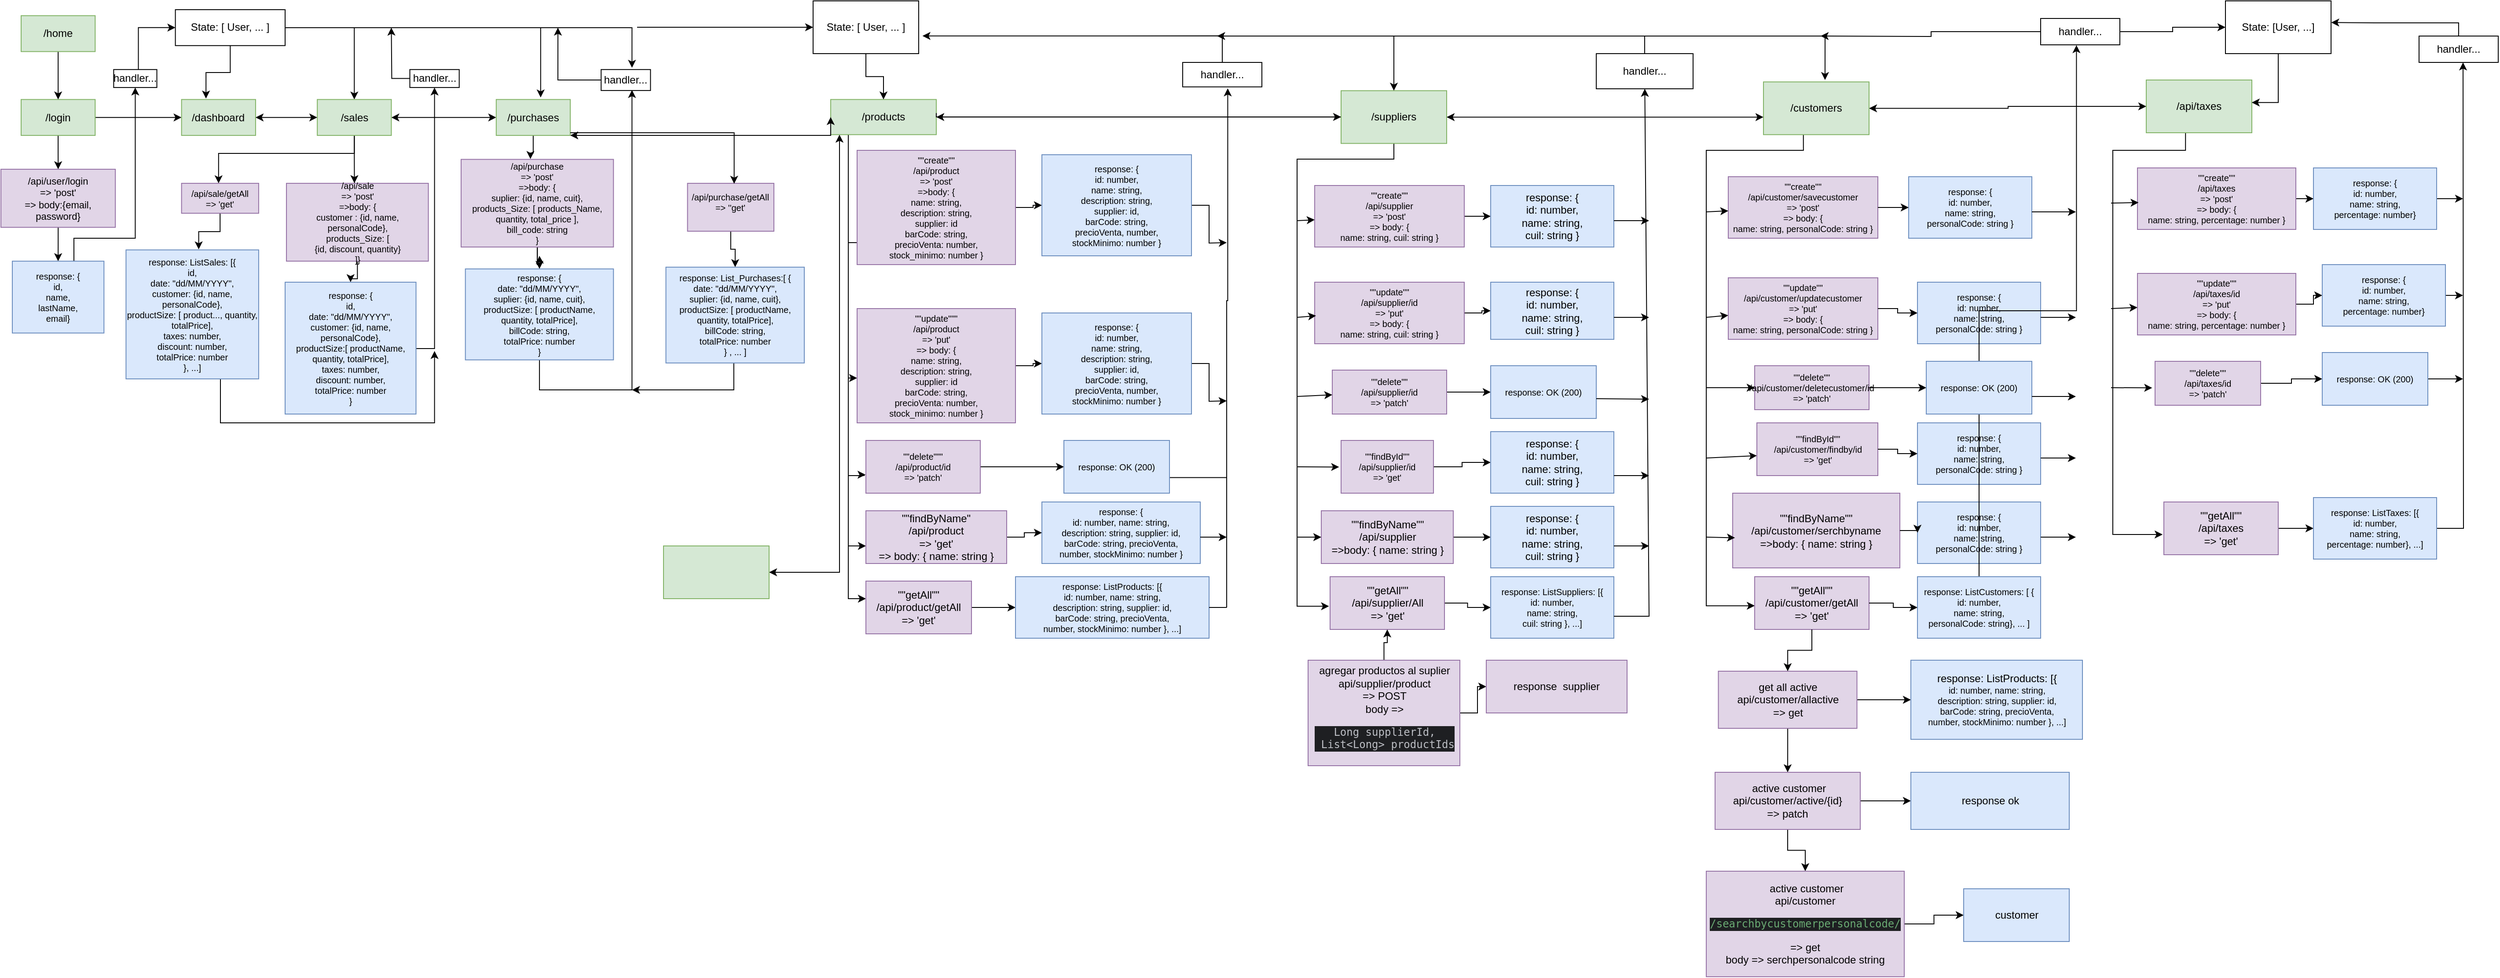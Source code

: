 <mxfile version="24.4.9" type="device">
  <diagram name="Page-1" id="dTon7C1wlRxbVaWyikY0">
    <mxGraphModel dx="443" dy="318" grid="1" gridSize="10" guides="1" tooltips="1" connect="1" arrows="1" fold="1" page="1" pageScale="1" pageWidth="1920" pageHeight="1200" math="0" shadow="0">
      <root>
        <mxCell id="0" />
        <mxCell id="1" parent="0" />
        <mxCell id="SY82mL4uzIX1fNqr7_6c-193" style="edgeStyle=orthogonalEdgeStyle;rounded=0;orthogonalLoop=1;jettySize=auto;html=1;entryX=-0.011;entryY=0.617;entryDx=0;entryDy=0;entryPerimeter=0;exitX=0.372;exitY=1.005;exitDx=0;exitDy=0;exitPerimeter=0;" parent="1" source="SY82mL4uzIX1fNqr7_6c-186" target="SY82mL4uzIX1fNqr7_6c-191" edge="1">
          <mxGeometry relative="1" as="geometry">
            <mxPoint x="2480" y="200" as="targetPoint" />
            <Array as="points">
              <mxPoint x="2525" y="190" />
              <mxPoint x="2442" y="190" />
              <mxPoint x="2442" y="627" />
            </Array>
          </mxGeometry>
        </mxCell>
        <mxCell id="SY82mL4uzIX1fNqr7_6c-186" value="/api/taxes" style="rounded=0;whiteSpace=wrap;html=1;fillColor=#d5e8d4;strokeColor=#82b366;" parent="1" vertex="1">
          <mxGeometry x="2480" y="110" width="120" height="60" as="geometry" />
        </mxCell>
        <mxCell id="SY82mL4uzIX1fNqr7_6c-207" value="" style="edgeStyle=orthogonalEdgeStyle;rounded=0;orthogonalLoop=1;jettySize=auto;html=1;" parent="1" source="SY82mL4uzIX1fNqr7_6c-187" target="SY82mL4uzIX1fNqr7_6c-198" edge="1">
          <mxGeometry relative="1" as="geometry" />
        </mxCell>
        <mxCell id="SY82mL4uzIX1fNqr7_6c-187" value="&quot;&quot;create&quot;&quot;&lt;div style=&quot;font-size: 10px;&quot;&gt;/api/taxes&lt;/div&gt;&lt;div style=&quot;font-size: 10px;&quot;&gt;=&amp;gt; &#39;post&#39;&lt;/div&gt;&lt;div style=&quot;font-size: 10px;&quot;&gt;=&amp;gt; body: {&lt;/div&gt;&lt;div style=&quot;font-size: 10px;&quot;&gt;name: string,&amp;nbsp;&lt;span style=&quot;background-color: initial;&quot;&gt;percentage: number&amp;nbsp;&lt;/span&gt;&lt;span style=&quot;background-color: initial;&quot;&gt;}&lt;/span&gt;&lt;/div&gt;" style="rounded=0;whiteSpace=wrap;html=1;fillColor=#e1d5e7;strokeColor=#9673a6;fontSize=10;" parent="1" vertex="1">
          <mxGeometry x="2470" y="210" width="180" height="70" as="geometry" />
        </mxCell>
        <mxCell id="SY82mL4uzIX1fNqr7_6c-206" value="" style="edgeStyle=orthogonalEdgeStyle;rounded=0;orthogonalLoop=1;jettySize=auto;html=1;" parent="1" source="SY82mL4uzIX1fNqr7_6c-188" target="SY82mL4uzIX1fNqr7_6c-199" edge="1">
          <mxGeometry relative="1" as="geometry" />
        </mxCell>
        <mxCell id="SY82mL4uzIX1fNqr7_6c-188" value="&quot;&quot;update&quot;&quot;&lt;div style=&quot;font-size: 10px;&quot;&gt;/api/taxes/id&lt;/div&gt;&lt;div style=&quot;font-size: 10px;&quot;&gt;=&amp;gt; &#39;put&#39;&lt;/div&gt;&lt;div style=&quot;font-size: 10px;&quot;&gt;=&amp;gt; body: {&lt;/div&gt;&lt;div style=&quot;font-size: 10px;&quot;&gt;name: string,&amp;nbsp;&lt;span style=&quot;background-color: initial;&quot;&gt;percentage: number&amp;nbsp;&lt;/span&gt;&lt;span style=&quot;background-color: initial;&quot;&gt;}&lt;/span&gt;&lt;/div&gt;" style="rounded=0;whiteSpace=wrap;html=1;fillColor=#e1d5e7;strokeColor=#9673a6;fontSize=10;" parent="1" vertex="1">
          <mxGeometry x="2470" y="330" width="180" height="70" as="geometry" />
        </mxCell>
        <mxCell id="SY82mL4uzIX1fNqr7_6c-203" value="" style="edgeStyle=orthogonalEdgeStyle;rounded=0;orthogonalLoop=1;jettySize=auto;html=1;" parent="1" source="SY82mL4uzIX1fNqr7_6c-189" target="SY82mL4uzIX1fNqr7_6c-202" edge="1">
          <mxGeometry relative="1" as="geometry" />
        </mxCell>
        <mxCell id="SY82mL4uzIX1fNqr7_6c-189" value="&quot;&quot;delete&quot;&quot;&lt;div style=&quot;font-size: 10px;&quot;&gt;/api/taxes/id&lt;/div&gt;&lt;div style=&quot;font-size: 10px;&quot;&gt;=&amp;gt; &#39;patch&#39;&lt;/div&gt;" style="rounded=0;whiteSpace=wrap;html=1;fillColor=#e1d5e7;strokeColor=#9673a6;fontSize=10;" parent="1" vertex="1">
          <mxGeometry x="2490" y="430" width="120" height="50" as="geometry" />
        </mxCell>
        <mxCell id="SY82mL4uzIX1fNqr7_6c-205" value="" style="edgeStyle=orthogonalEdgeStyle;rounded=0;orthogonalLoop=1;jettySize=auto;html=1;" parent="1" source="SY82mL4uzIX1fNqr7_6c-191" target="SY82mL4uzIX1fNqr7_6c-201" edge="1">
          <mxGeometry relative="1" as="geometry" />
        </mxCell>
        <mxCell id="SY82mL4uzIX1fNqr7_6c-191" value="&quot;&quot;getAll&quot;&quot;&lt;div&gt;/api/taxes&lt;/div&gt;&lt;div&gt;=&amp;gt; &#39;get&#39;&lt;span style=&quot;color: rgba(0, 0, 0, 0); font-family: monospace; font-size: 0px; text-align: start; text-wrap: nowrap; background-color: initial;&quot;&gt;%3CmxGraphModel%3E%3Croot%3E%3CmxCell%20id%3D%220%22%2F%3E%3CmxCell%20id%3D%221%22%20parent%3D%220%22%2F%3E%3CmxCell%20id%3D%222%22%20value%3D%22%26quot%3B%26quot%3BfindByName%26quot%3B%26quot%3B%26lt%3Bdiv%26gt%3B%2Fapi%2Fsupplier%26lt%3B%2Fdiv%26gt%3B%26lt%3Bdiv%26gt%3B%3D%26amp%3Bgt%3Bbody%3A%20%7B%20name%3A%20string%26amp%3Bnbsp%3B%26lt%3Bspan%20style%3D%26quot%3Bbackground-color%3A%20initial%3B%26quot%3B%26gt%3B%7D%26lt%3B%2Fspan%26gt%3B%26lt%3B%2Fdiv%26gt%3B%22%20style%3D%22rounded%3D0%3BwhiteSpace%3Dwrap%3Bhtml%3D1%3BfillColor%3D%23e1d5e7%3BstrokeColor%3D%239673a6%3B%22%20vertex%3D%221%22%20parent%3D%221%22%3E%3CmxGeometry%20x%3D%221542.5%22%20y%3D%22600%22%20width%3D%22150%22%20height%3D%2260%22%20as%3D%22geometry%22%2F%3E%3C%2FmxCell%3E%3C%2Froot%3E%3C%2FmxGraphModel%3E&lt;/span&gt;&lt;/div&gt;" style="rounded=0;whiteSpace=wrap;html=1;fillColor=#e1d5e7;strokeColor=#9673a6;" parent="1" vertex="1">
          <mxGeometry x="2500" y="590" width="130" height="60" as="geometry" />
        </mxCell>
        <mxCell id="SY82mL4uzIX1fNqr7_6c-192" style="edgeStyle=orthogonalEdgeStyle;rounded=0;orthogonalLoop=1;jettySize=auto;html=1;entryX=0;entryY=0.5;entryDx=0;entryDy=0;startArrow=classic;startFill=1;" parent="1" source="SY82mL4uzIX1fNqr7_6c-138" target="SY82mL4uzIX1fNqr7_6c-186" edge="1">
          <mxGeometry relative="1" as="geometry">
            <Array as="points">
              <mxPoint x="2323" y="142" />
              <mxPoint x="2323" y="140" />
            </Array>
          </mxGeometry>
        </mxCell>
        <mxCell id="SY82mL4uzIX1fNqr7_6c-195" value="" style="endArrow=classic;html=1;rounded=0;entryX=-0.027;entryY=0.604;entryDx=0;entryDy=0;entryPerimeter=0;" parent="1" target="SY82mL4uzIX1fNqr7_6c-189" edge="1">
          <mxGeometry width="50" height="50" relative="1" as="geometry">
            <mxPoint x="2440" y="460" as="sourcePoint" />
            <mxPoint x="2490" y="410" as="targetPoint" />
          </mxGeometry>
        </mxCell>
        <mxCell id="SY82mL4uzIX1fNqr7_6c-196" value="" style="endArrow=classic;html=1;rounded=0;" parent="1" target="SY82mL4uzIX1fNqr7_6c-188" edge="1">
          <mxGeometry width="50" height="50" relative="1" as="geometry">
            <mxPoint x="2440" y="370" as="sourcePoint" />
            <mxPoint x="2490" y="320" as="targetPoint" />
          </mxGeometry>
        </mxCell>
        <mxCell id="SY82mL4uzIX1fNqr7_6c-197" value="" style="endArrow=classic;html=1;rounded=0;entryX=0.007;entryY=0.563;entryDx=0;entryDy=0;entryPerimeter=0;" parent="1" target="SY82mL4uzIX1fNqr7_6c-187" edge="1">
          <mxGeometry width="50" height="50" relative="1" as="geometry">
            <mxPoint x="2440" y="250" as="sourcePoint" />
            <mxPoint x="2490" y="200" as="targetPoint" />
          </mxGeometry>
        </mxCell>
        <mxCell id="SY82mL4uzIX1fNqr7_6c-212" style="edgeStyle=orthogonalEdgeStyle;rounded=0;orthogonalLoop=1;jettySize=auto;html=1;" parent="1" source="SY82mL4uzIX1fNqr7_6c-198" edge="1">
          <mxGeometry relative="1" as="geometry">
            <mxPoint x="2840" y="245" as="targetPoint" />
          </mxGeometry>
        </mxCell>
        <mxCell id="SY82mL4uzIX1fNqr7_6c-198" value="response: {&lt;div style=&quot;font-size: 10px;&quot;&gt;id: number,&lt;br style=&quot;font-size: 10px;&quot;&gt;&lt;div style=&quot;font-size: 10px;&quot;&gt;name: string,&lt;/div&gt;&lt;div style=&quot;font-size: 10px;&quot;&gt;&lt;span style=&quot;background-color: initial;&quot;&gt;percentage&lt;/span&gt;: number&lt;span style=&quot;background-color: initial; font-size: 10px;&quot;&gt;}&lt;/span&gt;&lt;/div&gt;&lt;/div&gt;" style="rounded=0;whiteSpace=wrap;html=1;fillColor=#dae8fc;strokeColor=#6c8ebf;fontSize=10;" parent="1" vertex="1">
          <mxGeometry x="2670" y="210" width="140" height="70" as="geometry" />
        </mxCell>
        <mxCell id="SY82mL4uzIX1fNqr7_6c-211" style="edgeStyle=orthogonalEdgeStyle;rounded=0;orthogonalLoop=1;jettySize=auto;html=1;" parent="1" source="SY82mL4uzIX1fNqr7_6c-199" edge="1">
          <mxGeometry relative="1" as="geometry">
            <mxPoint x="2840" y="355" as="targetPoint" />
          </mxGeometry>
        </mxCell>
        <mxCell id="SY82mL4uzIX1fNqr7_6c-199" value="response: {&lt;div style=&quot;font-size: 10px;&quot;&gt;id: number,&lt;br style=&quot;font-size: 10px;&quot;&gt;&lt;div style=&quot;font-size: 10px;&quot;&gt;name: string,&lt;/div&gt;&lt;div style=&quot;font-size: 10px;&quot;&gt;&lt;span style=&quot;background-color: initial;&quot;&gt;percentage&lt;/span&gt;: number&lt;span style=&quot;background-color: initial; font-size: 10px;&quot;&gt;}&lt;/span&gt;&lt;/div&gt;&lt;/div&gt;" style="rounded=0;whiteSpace=wrap;html=1;fillColor=#dae8fc;strokeColor=#6c8ebf;fontSize=10;" parent="1" vertex="1">
          <mxGeometry x="2680" y="320" width="140" height="70" as="geometry" />
        </mxCell>
        <mxCell id="SY82mL4uzIX1fNqr7_6c-208" style="edgeStyle=orthogonalEdgeStyle;rounded=0;orthogonalLoop=1;jettySize=auto;html=1;" parent="1" source="SY82mL4uzIX1fNqr7_6c-201" edge="1">
          <mxGeometry relative="1" as="geometry">
            <mxPoint x="2840" y="90" as="targetPoint" />
          </mxGeometry>
        </mxCell>
        <mxCell id="SY82mL4uzIX1fNqr7_6c-201" value="response: ListTaxes: [{&lt;div style=&quot;font-size: 10px;&quot;&gt;id: number,&lt;br style=&quot;font-size: 10px;&quot;&gt;&lt;div style=&quot;font-size: 10px;&quot;&gt;name: string,&lt;/div&gt;&lt;div style=&quot;font-size: 10px;&quot;&gt;&lt;span style=&quot;background-color: initial;&quot;&gt;percentage&lt;/span&gt;: number&lt;span style=&quot;background-color: initial; font-size: 10px;&quot;&gt;}, ...]&lt;/span&gt;&lt;/div&gt;&lt;/div&gt;" style="rounded=0;whiteSpace=wrap;html=1;fillColor=#dae8fc;strokeColor=#6c8ebf;fontSize=10;" parent="1" vertex="1">
          <mxGeometry x="2670" y="585" width="140" height="70" as="geometry" />
        </mxCell>
        <mxCell id="SY82mL4uzIX1fNqr7_6c-210" style="edgeStyle=orthogonalEdgeStyle;rounded=0;orthogonalLoop=1;jettySize=auto;html=1;" parent="1" source="SY82mL4uzIX1fNqr7_6c-202" edge="1">
          <mxGeometry relative="1" as="geometry">
            <mxPoint x="2840" y="450" as="targetPoint" />
          </mxGeometry>
        </mxCell>
        <mxCell id="SY82mL4uzIX1fNqr7_6c-202" value="response: OK (200)" style="rounded=0;whiteSpace=wrap;html=1;fillColor=#dae8fc;strokeColor=#6c8ebf;fontSize=10;" parent="1" vertex="1">
          <mxGeometry x="2680" y="420" width="120" height="60" as="geometry" />
        </mxCell>
        <mxCell id="SY82mL4uzIX1fNqr7_6c-185" value="" style="group;movable=1;resizable=1;rotatable=1;deletable=1;editable=1;locked=0;connectable=1;" parent="1" vertex="1" connectable="0">
          <mxGeometry x="65" y="20" width="2375" height="725" as="geometry" />
        </mxCell>
        <mxCell id="SY82mL4uzIX1fNqr7_6c-150" value="" style="group" parent="SY82mL4uzIX1fNqr7_6c-185" vertex="1" connectable="0">
          <mxGeometry width="2140" height="725" as="geometry" />
        </mxCell>
        <mxCell id="SY82mL4uzIX1fNqr7_6c-60" value="" style="group" parent="SY82mL4uzIX1fNqr7_6c-150" vertex="1" connectable="0">
          <mxGeometry y="10" width="890" height="490" as="geometry" />
        </mxCell>
        <mxCell id="SY82mL4uzIX1fNqr7_6c-8" value="" style="edgeStyle=orthogonalEdgeStyle;rounded=0;orthogonalLoop=1;jettySize=auto;html=1;" parent="SY82mL4uzIX1fNqr7_6c-60" source="SY82mL4uzIX1fNqr7_6c-1" target="SY82mL4uzIX1fNqr7_6c-7" edge="1">
          <mxGeometry relative="1" as="geometry" />
        </mxCell>
        <mxCell id="SY82mL4uzIX1fNqr7_6c-52" style="edgeStyle=orthogonalEdgeStyle;rounded=0;orthogonalLoop=1;jettySize=auto;html=1;entryX=0;entryY=0.5;entryDx=0;entryDy=0;" parent="SY82mL4uzIX1fNqr7_6c-60" source="SY82mL4uzIX1fNqr7_6c-1" target="SY82mL4uzIX1fNqr7_6c-4" edge="1">
          <mxGeometry relative="1" as="geometry" />
        </mxCell>
        <mxCell id="SY82mL4uzIX1fNqr7_6c-1" value="/login" style="rounded=0;whiteSpace=wrap;html=1;fillColor=#d5e8d4;strokeColor=#82b366;" parent="SY82mL4uzIX1fNqr7_6c-60" vertex="1">
          <mxGeometry y="102.174" width="84.143" height="40.87" as="geometry" />
        </mxCell>
        <mxCell id="SY82mL4uzIX1fNqr7_6c-3" value="" style="edgeStyle=orthogonalEdgeStyle;rounded=0;orthogonalLoop=1;jettySize=auto;html=1;" parent="SY82mL4uzIX1fNqr7_6c-60" source="SY82mL4uzIX1fNqr7_6c-2" target="SY82mL4uzIX1fNqr7_6c-1" edge="1">
          <mxGeometry relative="1" as="geometry" />
        </mxCell>
        <mxCell id="SY82mL4uzIX1fNqr7_6c-2" value="/home" style="rounded=0;whiteSpace=wrap;html=1;fillColor=#d5e8d4;strokeColor=#82b366;" parent="SY82mL4uzIX1fNqr7_6c-60" vertex="1">
          <mxGeometry y="6.812" width="84.143" height="40.87" as="geometry" />
        </mxCell>
        <mxCell id="SY82mL4uzIX1fNqr7_6c-4" value="/dashboard" style="rounded=0;whiteSpace=wrap;html=1;fillColor=#d5e8d4;strokeColor=#82b366;" parent="SY82mL4uzIX1fNqr7_6c-60" vertex="1">
          <mxGeometry x="182.311" y="102.174" width="84.143" height="40.87" as="geometry" />
        </mxCell>
        <mxCell id="SY82mL4uzIX1fNqr7_6c-10" value="" style="edgeStyle=orthogonalEdgeStyle;rounded=0;orthogonalLoop=1;jettySize=auto;html=1;" parent="SY82mL4uzIX1fNqr7_6c-60" source="SY82mL4uzIX1fNqr7_6c-7" target="SY82mL4uzIX1fNqr7_6c-9" edge="1">
          <mxGeometry relative="1" as="geometry" />
        </mxCell>
        <mxCell id="SY82mL4uzIX1fNqr7_6c-7" value="/api/user/login&lt;div style=&quot;font-size: 11px;&quot;&gt;=&amp;gt; &#39;post&#39;&lt;/div&gt;&lt;div style=&quot;font-size: 11px;&quot;&gt;=&amp;gt; body:{&lt;span style=&quot;background-color: initial; font-size: 11px;&quot;&gt;email, password&lt;/span&gt;&lt;span style=&quot;background-color: initial; font-size: 11px;&quot;&gt;}&lt;/span&gt;&lt;/div&gt;" style="rounded=0;whiteSpace=wrap;html=1;fillColor=#e1d5e7;strokeColor=#9673a6;fontSize=11;" parent="SY82mL4uzIX1fNqr7_6c-60" vertex="1">
          <mxGeometry x="-22.93" y="181.52" width="130" height="66.09" as="geometry" />
        </mxCell>
        <mxCell id="SY82mL4uzIX1fNqr7_6c-11" style="edgeStyle=orthogonalEdgeStyle;rounded=0;orthogonalLoop=1;jettySize=auto;html=1;entryX=0.5;entryY=1;entryDx=0;entryDy=0;" parent="SY82mL4uzIX1fNqr7_6c-60" source="SY82mL4uzIX1fNqr7_6c-9" target="SY82mL4uzIX1fNqr7_6c-13" edge="1">
          <mxGeometry relative="1" as="geometry">
            <mxPoint x="-35.06" y="143.043" as="targetPoint" />
            <Array as="points">
              <mxPoint x="60" y="260" />
              <mxPoint x="130" y="260" />
            </Array>
          </mxGeometry>
        </mxCell>
        <mxCell id="SY82mL4uzIX1fNqr7_6c-9" value="response: {&lt;div style=&quot;font-size: 10px;&quot;&gt;id,&lt;/div&gt;&lt;div style=&quot;font-size: 10px;&quot;&gt;name,&lt;/div&gt;&lt;div style=&quot;font-size: 10px;&quot;&gt;lastName,&lt;/div&gt;&lt;div style=&quot;font-size: 10px;&quot;&gt;email}&lt;/div&gt;" style="rounded=0;whiteSpace=wrap;html=1;fillColor=#dae8fc;strokeColor=#6c8ebf;fontSize=10;" parent="SY82mL4uzIX1fNqr7_6c-60" vertex="1">
          <mxGeometry x="-10" y="286.09" width="104.14" height="81.74" as="geometry" />
        </mxCell>
        <mxCell id="SY82mL4uzIX1fNqr7_6c-32" style="edgeStyle=orthogonalEdgeStyle;rounded=0;orthogonalLoop=1;jettySize=auto;html=1;entryX=0;entryY=0.5;entryDx=0;entryDy=0;" parent="SY82mL4uzIX1fNqr7_6c-60" source="SY82mL4uzIX1fNqr7_6c-13" target="SY82mL4uzIX1fNqr7_6c-15" edge="1">
          <mxGeometry relative="1" as="geometry">
            <mxPoint x="136.733" y="20.435" as="targetPoint" />
            <Array as="points">
              <mxPoint x="133.227" y="20.435" />
            </Array>
          </mxGeometry>
        </mxCell>
        <mxCell id="SY82mL4uzIX1fNqr7_6c-13" value="handler..." style="rounded=0;whiteSpace=wrap;html=1;" parent="SY82mL4uzIX1fNqr7_6c-60" vertex="1">
          <mxGeometry x="105.179" y="68.116" width="49.084" height="20.435" as="geometry" />
        </mxCell>
        <mxCell id="SY82mL4uzIX1fNqr7_6c-16" style="edgeStyle=orthogonalEdgeStyle;rounded=0;orthogonalLoop=1;jettySize=auto;html=1;entryX=0.33;entryY=-0.026;entryDx=0;entryDy=0;entryPerimeter=0;" parent="SY82mL4uzIX1fNqr7_6c-60" source="SY82mL4uzIX1fNqr7_6c-15" target="SY82mL4uzIX1fNqr7_6c-4" edge="1">
          <mxGeometry relative="1" as="geometry">
            <mxPoint x="245.418" y="95.362" as="targetPoint" />
            <Array as="points" />
          </mxGeometry>
        </mxCell>
        <mxCell id="SY82mL4uzIX1fNqr7_6c-34" style="edgeStyle=orthogonalEdgeStyle;rounded=0;orthogonalLoop=1;jettySize=auto;html=1;entryX=0.5;entryY=0;entryDx=0;entryDy=0;" parent="SY82mL4uzIX1fNqr7_6c-60" source="SY82mL4uzIX1fNqr7_6c-15" target="SY82mL4uzIX1fNqr7_6c-21" edge="1">
          <mxGeometry relative="1" as="geometry" />
        </mxCell>
        <mxCell id="SY82mL4uzIX1fNqr7_6c-51" style="edgeStyle=orthogonalEdgeStyle;rounded=0;orthogonalLoop=1;jettySize=auto;html=1;entryX=0.625;entryY=-0.086;entryDx=0;entryDy=0;entryPerimeter=0;" parent="SY82mL4uzIX1fNqr7_6c-60" source="SY82mL4uzIX1fNqr7_6c-15" target="SY82mL4uzIX1fNqr7_6c-48" edge="1">
          <mxGeometry relative="1" as="geometry">
            <mxPoint x="694.183" y="20.435" as="targetPoint" />
          </mxGeometry>
        </mxCell>
        <mxCell id="SY82mL4uzIX1fNqr7_6c-15" value="State: [&amp;nbsp;&lt;span style=&quot;background-color: initial;&quot;&gt;User, ... ]&lt;/span&gt;" style="rounded=0;whiteSpace=wrap;html=1;" parent="SY82mL4uzIX1fNqr7_6c-60" vertex="1">
          <mxGeometry x="175.3" width="124.7" height="40.87" as="geometry" />
        </mxCell>
        <mxCell id="SY82mL4uzIX1fNqr7_6c-24" value="" style="edgeStyle=orthogonalEdgeStyle;rounded=0;orthogonalLoop=1;jettySize=auto;html=1;entryX=0.479;entryY=-0.002;entryDx=0;entryDy=0;entryPerimeter=0;" parent="SY82mL4uzIX1fNqr7_6c-60" source="SY82mL4uzIX1fNqr7_6c-21" target="SY82mL4uzIX1fNqr7_6c-23" edge="1">
          <mxGeometry relative="1" as="geometry" />
        </mxCell>
        <mxCell id="SY82mL4uzIX1fNqr7_6c-39" style="edgeStyle=orthogonalEdgeStyle;rounded=0;orthogonalLoop=1;jettySize=auto;html=1;entryX=0.48;entryY=0;entryDx=0;entryDy=0;entryPerimeter=0;" parent="SY82mL4uzIX1fNqr7_6c-60" source="SY82mL4uzIX1fNqr7_6c-21" target="SY82mL4uzIX1fNqr7_6c-36" edge="1">
          <mxGeometry relative="1" as="geometry">
            <mxPoint x="238.406" y="183.913" as="targetPoint" />
            <Array as="points">
              <mxPoint x="378.645" y="163.478" />
              <mxPoint x="224.382" y="163.478" />
            </Array>
          </mxGeometry>
        </mxCell>
        <mxCell id="SY82mL4uzIX1fNqr7_6c-42" style="edgeStyle=orthogonalEdgeStyle;rounded=0;orthogonalLoop=1;jettySize=auto;html=1;entryX=0;entryY=0.5;entryDx=0;entryDy=0;startArrow=classic;startFill=1;" parent="SY82mL4uzIX1fNqr7_6c-60" source="SY82mL4uzIX1fNqr7_6c-21" target="SY82mL4uzIX1fNqr7_6c-35" edge="1">
          <mxGeometry relative="1" as="geometry" />
        </mxCell>
        <mxCell id="SY82mL4uzIX1fNqr7_6c-21" value="/sales" style="rounded=0;whiteSpace=wrap;html=1;fillColor=#d5e8d4;strokeColor=#82b366;" parent="SY82mL4uzIX1fNqr7_6c-60" vertex="1">
          <mxGeometry x="336.574" y="102.174" width="84.143" height="40.87" as="geometry" />
        </mxCell>
        <mxCell id="SY82mL4uzIX1fNqr7_6c-46" value="" style="edgeStyle=orthogonalEdgeStyle;rounded=0;orthogonalLoop=1;jettySize=auto;html=1;" parent="SY82mL4uzIX1fNqr7_6c-60" source="SY82mL4uzIX1fNqr7_6c-23" target="SY82mL4uzIX1fNqr7_6c-25" edge="1">
          <mxGeometry relative="1" as="geometry" />
        </mxCell>
        <mxCell id="SY82mL4uzIX1fNqr7_6c-23" value="/api/sale&#xa;=&amp;gt; &#39;post&#39;&#xa;=&amp;gt;body: {&#xa;customer : {id, name, personalCode},&#xa;products_Size: [&#xa;{id, discount, quantity}&#xa;]}" style="rounded=0;fillColor=#e1d5e7;strokeColor=#9673a6;html=1;whiteSpace=wrap;fontSize=10;" parent="SY82mL4uzIX1fNqr7_6c-60" vertex="1">
          <mxGeometry x="301.514" y="197.536" width="161.275" height="88.551" as="geometry" />
        </mxCell>
        <mxCell id="SY82mL4uzIX1fNqr7_6c-29" style="edgeStyle=orthogonalEdgeStyle;rounded=0;orthogonalLoop=1;jettySize=auto;html=1;entryX=0.5;entryY=1;entryDx=0;entryDy=0;" parent="SY82mL4uzIX1fNqr7_6c-60" target="SY82mL4uzIX1fNqr7_6c-27" edge="1">
          <mxGeometry relative="1" as="geometry">
            <mxPoint x="469.801" y="95.362" as="targetPoint" />
            <mxPoint x="350.598" y="385.489" as="sourcePoint" />
            <Array as="points">
              <mxPoint x="469.801" y="385.536" />
            </Array>
          </mxGeometry>
        </mxCell>
        <mxCell id="SY82mL4uzIX1fNqr7_6c-25" value="response: {&lt;div style=&quot;font-size: 10px;&quot;&gt;id,&lt;br style=&quot;font-size: 10px;&quot;&gt;&lt;div style=&quot;font-size: 10px;&quot;&gt;date: &quot;dd/MM/YYYY&quot;,&lt;/div&gt;&lt;div style=&quot;font-size: 10px;&quot;&gt;customer: {id, name, personalCode},&lt;/div&gt;&lt;div style=&quot;font-size: 10px;&quot;&gt;productSize:[ productName, quantity, totalPrice],&lt;/div&gt;&lt;div style=&quot;font-size: 10px;&quot;&gt;taxes: number,&lt;/div&gt;&lt;div style=&quot;font-size: 10px;&quot;&gt;&lt;span style=&quot;background-color: initial; font-size: 10px;&quot;&gt;discount: number,&lt;/span&gt;&lt;/div&gt;&lt;div style=&quot;font-size: 10px;&quot;&gt;&lt;span style=&quot;background-color: initial; font-size: 10px;&quot;&gt;totalPrice: number&lt;/span&gt;&lt;/div&gt;&lt;div style=&quot;font-size: 10px;&quot;&gt;&lt;span style=&quot;background-color: initial; font-size: 10px;&quot;&gt;}&lt;/span&gt;&lt;/div&gt;&lt;/div&gt;" style="rounded=0;whiteSpace=wrap;html=1;fillColor=#dae8fc;strokeColor=#6c8ebf;fontSize=10;" parent="SY82mL4uzIX1fNqr7_6c-60" vertex="1">
          <mxGeometry x="300" y="310" width="148.76" height="150" as="geometry" />
        </mxCell>
        <mxCell id="SY82mL4uzIX1fNqr7_6c-27" value="handler..." style="rounded=0;whiteSpace=wrap;html=1;" parent="SY82mL4uzIX1fNqr7_6c-60" vertex="1">
          <mxGeometry x="441.753" y="68.116" width="56.096" height="20.435" as="geometry" />
        </mxCell>
        <mxCell id="SY82mL4uzIX1fNqr7_6c-33" style="edgeStyle=orthogonalEdgeStyle;rounded=0;orthogonalLoop=1;jettySize=auto;html=1;" parent="SY82mL4uzIX1fNqr7_6c-60" source="SY82mL4uzIX1fNqr7_6c-27" edge="1">
          <mxGeometry relative="1" as="geometry">
            <mxPoint x="420.717" y="20.435" as="targetPoint" />
          </mxGeometry>
        </mxCell>
        <mxCell id="SY82mL4uzIX1fNqr7_6c-22" value="" style="rounded=0;orthogonalLoop=1;jettySize=auto;html=1;elbow=vertical;flowAnimation=0;strokeColor=default;curved=0;startArrow=classic;startFill=1;" parent="SY82mL4uzIX1fNqr7_6c-60" source="SY82mL4uzIX1fNqr7_6c-4" target="SY82mL4uzIX1fNqr7_6c-21" edge="1">
          <mxGeometry relative="1" as="geometry" />
        </mxCell>
        <mxCell id="SY82mL4uzIX1fNqr7_6c-53" value="" style="edgeStyle=orthogonalEdgeStyle;rounded=0;orthogonalLoop=1;jettySize=auto;html=1;entryX=0.455;entryY=-0.004;entryDx=0;entryDy=0;entryPerimeter=0;" parent="SY82mL4uzIX1fNqr7_6c-60" source="SY82mL4uzIX1fNqr7_6c-35" target="SY82mL4uzIX1fNqr7_6c-44" edge="1">
          <mxGeometry relative="1" as="geometry" />
        </mxCell>
        <mxCell id="SY82mL4uzIX1fNqr7_6c-35" value="/purchases" style="rounded=0;whiteSpace=wrap;html=1;fillColor=#d5e8d4;strokeColor=#82b366;" parent="SY82mL4uzIX1fNqr7_6c-60" vertex="1">
          <mxGeometry x="539.92" y="102.174" width="84.143" height="40.87" as="geometry" />
        </mxCell>
        <mxCell id="SY82mL4uzIX1fNqr7_6c-38" value="" style="edgeStyle=orthogonalEdgeStyle;rounded=0;orthogonalLoop=1;jettySize=auto;html=1;entryX=0.548;entryY=-0.004;entryDx=0;entryDy=0;entryPerimeter=0;" parent="SY82mL4uzIX1fNqr7_6c-60" source="SY82mL4uzIX1fNqr7_6c-36" target="SY82mL4uzIX1fNqr7_6c-37" edge="1">
          <mxGeometry relative="1" as="geometry" />
        </mxCell>
        <mxCell id="SY82mL4uzIX1fNqr7_6c-36" value="/api/sale/getAll&lt;div style=&quot;font-size: 10px;&quot;&gt;=&amp;gt; &#39;get&#39;&lt;/div&gt;" style="rounded=0;whiteSpace=wrap;html=1;fillColor=#e1d5e7;strokeColor=#9673a6;fontSize=10;" parent="SY82mL4uzIX1fNqr7_6c-60" vertex="1">
          <mxGeometry x="182.311" y="197.536" width="87.649" height="34.058" as="geometry" />
        </mxCell>
        <mxCell id="SY82mL4uzIX1fNqr7_6c-41" style="edgeStyle=orthogonalEdgeStyle;rounded=0;orthogonalLoop=1;jettySize=auto;html=1;" parent="SY82mL4uzIX1fNqr7_6c-60" source="SY82mL4uzIX1fNqr7_6c-37" edge="1">
          <mxGeometry relative="1" as="geometry">
            <mxPoint x="469.801" y="388.261" as="targetPoint" />
            <Array as="points">
              <mxPoint x="226.486" y="470" />
            </Array>
          </mxGeometry>
        </mxCell>
        <mxCell id="SY82mL4uzIX1fNqr7_6c-37" value="&lt;div style=&quot;font-size: 10px;&quot;&gt;&lt;span style=&quot;background-color: initial; font-size: 10px;&quot;&gt;&lt;font style=&quot;font-size: 10px;&quot;&gt;response: ListSales: [{&lt;/font&gt;&lt;/span&gt;&lt;/div&gt;&lt;div style=&quot;font-size: 10px;&quot;&gt;&lt;font style=&quot;font-size: 10px;&quot;&gt;id,&lt;/font&gt;&lt;/div&gt;&lt;div style=&quot;font-size: 10px;&quot;&gt;&lt;font style=&quot;font-size: 10px;&quot;&gt;date: &quot;dd/MM/YYYY&quot;,&lt;/font&gt;&lt;/div&gt;&lt;div style=&quot;font-size: 10px;&quot;&gt;&lt;font style=&quot;font-size: 10px;&quot;&gt;customer: {id, name, personalCode},&lt;/font&gt;&lt;/div&gt;&lt;div style=&quot;font-size: 10px;&quot;&gt;&lt;font style=&quot;font-size: 10px;&quot;&gt;productSize: [ product..., quantity, totalPrice],&lt;/font&gt;&lt;/div&gt;&lt;div style=&quot;font-size: 10px;&quot;&gt;&lt;font style=&quot;font-size: 10px;&quot;&gt;taxes: number,&lt;/font&gt;&lt;/div&gt;&lt;div style=&quot;font-size: 10px;&quot;&gt;&lt;font style=&quot;font-size: 10px;&quot;&gt;discount: number,&lt;/font&gt;&lt;/div&gt;&lt;div style=&quot;font-size: 10px;&quot;&gt;&lt;font style=&quot;font-size: 10px;&quot;&gt;totalPrice: number&lt;/font&gt;&lt;/div&gt;&lt;div style=&quot;font-size: 10px;&quot;&gt;&lt;font style=&quot;font-size: 10px;&quot;&gt;}, ...]&lt;/font&gt;&lt;/div&gt;" style="rounded=0;whiteSpace=wrap;html=1;fillColor=#dae8fc;strokeColor=#6c8ebf;align=center;fontSize=10;" parent="SY82mL4uzIX1fNqr7_6c-60" vertex="1">
          <mxGeometry x="119.2" y="273.26" width="150.76" height="146.74" as="geometry" />
        </mxCell>
        <mxCell id="SY82mL4uzIX1fNqr7_6c-43" style="edgeStyle=orthogonalEdgeStyle;rounded=0;orthogonalLoop=1;jettySize=auto;html=1;entryX=0.6;entryY=-0.056;entryDx=0;entryDy=0;entryPerimeter=0;" parent="SY82mL4uzIX1fNqr7_6c-60" source="SY82mL4uzIX1fNqr7_6c-15" target="SY82mL4uzIX1fNqr7_6c-35" edge="1">
          <mxGeometry relative="1" as="geometry" />
        </mxCell>
        <mxCell id="SY82mL4uzIX1fNqr7_6c-47" value="" style="edgeStyle=orthogonalEdgeStyle;rounded=0;orthogonalLoop=1;jettySize=auto;html=1;" parent="SY82mL4uzIX1fNqr7_6c-60" source="SY82mL4uzIX1fNqr7_6c-44" target="SY82mL4uzIX1fNqr7_6c-45" edge="1">
          <mxGeometry relative="1" as="geometry" />
        </mxCell>
        <mxCell id="SY82mL4uzIX1fNqr7_6c-66" style="edgeStyle=orthogonalEdgeStyle;rounded=0;orthogonalLoop=1;jettySize=auto;html=1;" parent="SY82mL4uzIX1fNqr7_6c-60" source="SY82mL4uzIX1fNqr7_6c-44" edge="1">
          <mxGeometry relative="1" as="geometry">
            <mxPoint x="589.005" y="280" as="targetPoint" />
          </mxGeometry>
        </mxCell>
        <mxCell id="SY82mL4uzIX1fNqr7_6c-44" value="/api/purchase&lt;div style=&quot;font-size: 10px;&quot;&gt;=&amp;gt; &#39;post&#39;&lt;/div&gt;&lt;div style=&quot;font-size: 10px;&quot;&gt;=&amp;gt;body: {&lt;/div&gt;&lt;div style=&quot;font-size: 10px;&quot;&gt;suplier: {id, name, cuit},&lt;/div&gt;&lt;div style=&quot;font-size: 10px;&quot;&gt;products_Size: [ products_Name, quantity, total_price ],&lt;/div&gt;&lt;div style=&quot;font-size: 10px;&quot;&gt;bill_code: string&lt;/div&gt;&lt;div style=&quot;font-size: 10px;&quot;&gt;}&lt;/div&gt;" style="rounded=0;whiteSpace=wrap;html=1;fillColor=#e1d5e7;strokeColor=#9673a6;fontSize=10;" parent="SY82mL4uzIX1fNqr7_6c-60" vertex="1">
          <mxGeometry x="500" y="170.29" width="173.15" height="99.71" as="geometry" />
        </mxCell>
        <mxCell id="SY82mL4uzIX1fNqr7_6c-49" style="edgeStyle=orthogonalEdgeStyle;rounded=0;orthogonalLoop=1;jettySize=auto;html=1;entryX=0.625;entryY=0.977;entryDx=0;entryDy=0;entryPerimeter=0;" parent="SY82mL4uzIX1fNqr7_6c-60" source="SY82mL4uzIX1fNqr7_6c-45" target="SY82mL4uzIX1fNqr7_6c-48" edge="1">
          <mxGeometry relative="1" as="geometry">
            <mxPoint x="694.183" y="102.174" as="targetPoint" />
            <Array as="points">
              <mxPoint x="589.004" y="432.536" />
              <mxPoint x="694.183" y="432.536" />
            </Array>
          </mxGeometry>
        </mxCell>
        <mxCell id="SY82mL4uzIX1fNqr7_6c-45" value="response: {&lt;div style=&quot;font-size: 10px;&quot;&gt;date: &quot;dd/MM/YYYY&quot;,&lt;/div&gt;&lt;div style=&quot;font-size: 10px;&quot;&gt;suplier: {id, name, cuit},&lt;/div&gt;&lt;div style=&quot;font-size: 10px;&quot;&gt;productSize: [ productName, quantity, totalPrice],&lt;/div&gt;&lt;div style=&quot;font-size: 10px;&quot;&gt;billCode: string,&lt;/div&gt;&lt;div style=&quot;font-size: 10px;&quot;&gt;totalPrice: number&lt;/div&gt;&lt;div style=&quot;font-size: 10px;&quot;&gt;}&lt;/div&gt;" style="rounded=0;whiteSpace=wrap;html=1;fillColor=#dae8fc;strokeColor=#6c8ebf;fontSize=10;" parent="SY82mL4uzIX1fNqr7_6c-60" vertex="1">
          <mxGeometry x="504.86" y="294.89" width="168.29" height="103.48" as="geometry" />
        </mxCell>
        <mxCell id="SY82mL4uzIX1fNqr7_6c-50" style="edgeStyle=orthogonalEdgeStyle;rounded=0;orthogonalLoop=1;jettySize=auto;html=1;exitX=0;exitY=0.5;exitDx=0;exitDy=0;" parent="SY82mL4uzIX1fNqr7_6c-60" source="SY82mL4uzIX1fNqr7_6c-48" edge="1">
          <mxGeometry relative="1" as="geometry">
            <mxPoint x="610.04" y="20.435" as="targetPoint" />
            <Array as="points">
              <mxPoint x="610.04" y="80.377" />
            </Array>
          </mxGeometry>
        </mxCell>
        <mxCell id="SY82mL4uzIX1fNqr7_6c-48" value="handler..." style="rounded=0;whiteSpace=wrap;html=1;" parent="SY82mL4uzIX1fNqr7_6c-60" vertex="1">
          <mxGeometry x="659.124" y="68.116" width="56.096" height="23.841" as="geometry" />
        </mxCell>
        <mxCell id="SY82mL4uzIX1fNqr7_6c-56" value="" style="edgeStyle=orthogonalEdgeStyle;rounded=0;orthogonalLoop=1;jettySize=auto;html=1;" parent="SY82mL4uzIX1fNqr7_6c-60" source="SY82mL4uzIX1fNqr7_6c-54" target="SY82mL4uzIX1fNqr7_6c-55" edge="1">
          <mxGeometry relative="1" as="geometry" />
        </mxCell>
        <mxCell id="SY82mL4uzIX1fNqr7_6c-54" value="/api/purchase/getAll&lt;div style=&quot;font-size: 10px;&quot;&gt;=&amp;gt; &#39;&#39;get&#39;&lt;/div&gt;&lt;div style=&quot;font-size: 10px;&quot;&gt;&lt;br style=&quot;font-size: 10px;&quot;&gt;&lt;/div&gt;" style="rounded=0;whiteSpace=wrap;html=1;fillColor=#e1d5e7;strokeColor=#9673a6;fontSize=10;" parent="SY82mL4uzIX1fNqr7_6c-60" vertex="1">
          <mxGeometry x="757.291" y="197.536" width="98.167" height="54.493" as="geometry" />
        </mxCell>
        <mxCell id="SY82mL4uzIX1fNqr7_6c-58" style="edgeStyle=orthogonalEdgeStyle;rounded=0;orthogonalLoop=1;jettySize=auto;html=1;" parent="SY82mL4uzIX1fNqr7_6c-60" source="SY82mL4uzIX1fNqr7_6c-55" edge="1">
          <mxGeometry relative="1" as="geometry">
            <mxPoint x="694.183" y="432.536" as="targetPoint" />
            <Array as="points">
              <mxPoint x="809.88" y="432.536" />
            </Array>
          </mxGeometry>
        </mxCell>
        <mxCell id="SY82mL4uzIX1fNqr7_6c-55" value="response: List_Purchases:[ {&lt;div style=&quot;font-size: 10px;&quot;&gt;date: &quot;dd/MM/YYYY&quot;,&lt;/div&gt;&lt;div style=&quot;font-size: 10px;&quot;&gt;suplier: {id, name, cuit},&lt;/div&gt;&lt;div style=&quot;font-size: 10px;&quot;&gt;productSize: [ productName, quantity, totalPrice],&lt;/div&gt;&lt;div style=&quot;font-size: 10px;&quot;&gt;billCode: string,&lt;/div&gt;&lt;div style=&quot;font-size: 10px;&quot;&gt;totalPrice: number&lt;/div&gt;&lt;div style=&quot;font-size: 10px;&quot;&gt;} , ... ]&lt;/div&gt;" style="rounded=0;whiteSpace=wrap;html=1;fillColor=#dae8fc;strokeColor=#6c8ebf;fontSize=10;" parent="SY82mL4uzIX1fNqr7_6c-60" vertex="1">
          <mxGeometry x="732.75" y="292.9" width="157.25" height="108.99" as="geometry" />
        </mxCell>
        <mxCell id="SY82mL4uzIX1fNqr7_6c-57" style="edgeStyle=orthogonalEdgeStyle;rounded=0;orthogonalLoop=1;jettySize=auto;html=1;entryX=0.54;entryY=0.009;entryDx=0;entryDy=0;entryPerimeter=0;" parent="SY82mL4uzIX1fNqr7_6c-60" source="SY82mL4uzIX1fNqr7_6c-35" target="SY82mL4uzIX1fNqr7_6c-54" edge="1">
          <mxGeometry relative="1" as="geometry">
            <Array as="points">
              <mxPoint x="810" y="140" />
            </Array>
          </mxGeometry>
        </mxCell>
        <mxCell id="SY82mL4uzIX1fNqr7_6c-71" style="edgeStyle=orthogonalEdgeStyle;rounded=0;orthogonalLoop=1;jettySize=auto;html=1;entryX=-0.003;entryY=0.65;entryDx=0;entryDy=0;entryPerimeter=0;" parent="SY82mL4uzIX1fNqr7_6c-150" source="SY82mL4uzIX1fNqr7_6c-62" target="SY82mL4uzIX1fNqr7_6c-70" edge="1">
          <mxGeometry relative="1" as="geometry">
            <mxPoint x="950" y="540" as="targetPoint" />
            <Array as="points">
              <mxPoint x="940" y="540" />
              <mxPoint x="958" y="540" />
              <mxPoint x="958" y="539" />
            </Array>
          </mxGeometry>
        </mxCell>
        <mxCell id="SY82mL4uzIX1fNqr7_6c-74" style="edgeStyle=orthogonalEdgeStyle;rounded=0;orthogonalLoop=1;jettySize=auto;html=1;" parent="SY82mL4uzIX1fNqr7_6c-150" source="SY82mL4uzIX1fNqr7_6c-62" target="SY82mL4uzIX1fNqr7_6c-69" edge="1">
          <mxGeometry relative="1" as="geometry">
            <mxPoint x="940" y="430" as="targetPoint" />
            <Array as="points">
              <mxPoint x="940" y="429" />
            </Array>
          </mxGeometry>
        </mxCell>
        <mxCell id="SY82mL4uzIX1fNqr7_6c-75" style="edgeStyle=orthogonalEdgeStyle;rounded=0;orthogonalLoop=1;jettySize=auto;html=1;entryX=0;entryY=0.5;entryDx=0;entryDy=0;" parent="SY82mL4uzIX1fNqr7_6c-150" edge="1">
          <mxGeometry relative="1" as="geometry">
            <mxPoint x="940" y="152.17" as="sourcePoint" />
            <mxPoint x="960" y="235" as="targetPoint" />
            <Array as="points">
              <mxPoint x="940" y="275" />
            </Array>
          </mxGeometry>
        </mxCell>
        <mxCell id="SY82mL4uzIX1fNqr7_6c-96" style="rounded=0;orthogonalLoop=1;jettySize=auto;html=1;startArrow=classic;startFill=1;strokeColor=default;edgeStyle=elbowEdgeStyle;" parent="SY82mL4uzIX1fNqr7_6c-150" source="SY82mL4uzIX1fNqr7_6c-62" edge="1">
          <mxGeometry relative="1" as="geometry">
            <mxPoint x="850" y="650" as="targetPoint" />
            <Array as="points">
              <mxPoint x="930" y="440" />
            </Array>
          </mxGeometry>
        </mxCell>
        <mxCell id="SY82mL4uzIX1fNqr7_6c-62" value="/products" style="rounded=0;whiteSpace=wrap;html=1;fillColor=#d5e8d4;strokeColor=#82b366;" parent="SY82mL4uzIX1fNqr7_6c-150" vertex="1">
          <mxGeometry x="920" y="112.17" width="120" height="40" as="geometry" />
        </mxCell>
        <mxCell id="SY82mL4uzIX1fNqr7_6c-88" style="edgeStyle=orthogonalEdgeStyle;rounded=0;orthogonalLoop=1;jettySize=auto;html=1;" parent="SY82mL4uzIX1fNqr7_6c-150" source="SY82mL4uzIX1fNqr7_6c-76" edge="1">
          <mxGeometry relative="1" as="geometry">
            <mxPoint x="1370" y="275" as="targetPoint" />
          </mxGeometry>
        </mxCell>
        <mxCell id="SY82mL4uzIX1fNqr7_6c-87" style="edgeStyle=orthogonalEdgeStyle;rounded=0;orthogonalLoop=1;jettySize=auto;html=1;" parent="SY82mL4uzIX1fNqr7_6c-150" source="SY82mL4uzIX1fNqr7_6c-77" edge="1">
          <mxGeometry relative="1" as="geometry">
            <mxPoint x="1370" y="455" as="targetPoint" />
          </mxGeometry>
        </mxCell>
        <mxCell id="SY82mL4uzIX1fNqr7_6c-83" style="edgeStyle=orthogonalEdgeStyle;rounded=0;orthogonalLoop=1;jettySize=auto;html=1;entryX=0.569;entryY=1.06;entryDx=0;entryDy=0;entryPerimeter=0;exitX=0.997;exitY=0.704;exitDx=0;exitDy=0;exitPerimeter=0;" parent="SY82mL4uzIX1fNqr7_6c-150" source="SY82mL4uzIX1fNqr7_6c-78" target="SY82mL4uzIX1fNqr7_6c-84" edge="1">
          <mxGeometry relative="1" as="geometry">
            <mxPoint x="1385" y="152.17" as="targetPoint" />
            <mxPoint x="1310" y="542" as="sourcePoint" />
            <Array as="points">
              <mxPoint x="1370" y="542" />
              <mxPoint x="1370" y="341" />
              <mxPoint x="1371" y="341" />
            </Array>
          </mxGeometry>
        </mxCell>
        <mxCell id="SY82mL4uzIX1fNqr7_6c-93" style="edgeStyle=orthogonalEdgeStyle;rounded=0;orthogonalLoop=1;jettySize=auto;html=1;entryX=1.036;entryY=0.664;entryDx=0;entryDy=0;entryPerimeter=0;" parent="SY82mL4uzIX1fNqr7_6c-150" source="SY82mL4uzIX1fNqr7_6c-84" target="SY82mL4uzIX1fNqr7_6c-91" edge="1">
          <mxGeometry relative="1" as="geometry">
            <mxPoint x="1090" y="40" as="targetPoint" />
            <Array as="points">
              <mxPoint x="1365" y="40" />
            </Array>
          </mxGeometry>
        </mxCell>
        <mxCell id="SY82mL4uzIX1fNqr7_6c-84" value="handler..." style="rounded=0;whiteSpace=wrap;html=1;" parent="SY82mL4uzIX1fNqr7_6c-150" vertex="1">
          <mxGeometry x="1320" y="70.0" width="90" height="27.83" as="geometry" />
        </mxCell>
        <mxCell id="SY82mL4uzIX1fNqr7_6c-94" value="" style="edgeStyle=orthogonalEdgeStyle;rounded=0;orthogonalLoop=1;jettySize=auto;html=1;" parent="SY82mL4uzIX1fNqr7_6c-150" source="SY82mL4uzIX1fNqr7_6c-91" target="SY82mL4uzIX1fNqr7_6c-62" edge="1">
          <mxGeometry relative="1" as="geometry" />
        </mxCell>
        <mxCell id="SY82mL4uzIX1fNqr7_6c-91" value="State: [ User, ... ]" style="rounded=0;whiteSpace=wrap;html=1;" parent="SY82mL4uzIX1fNqr7_6c-150" vertex="1">
          <mxGeometry x="900" width="120" height="60" as="geometry" />
        </mxCell>
        <mxCell id="SY82mL4uzIX1fNqr7_6c-92" value="" style="endArrow=classic;html=1;rounded=0;entryX=0;entryY=0.5;entryDx=0;entryDy=0;" parent="SY82mL4uzIX1fNqr7_6c-150" target="SY82mL4uzIX1fNqr7_6c-91" edge="1">
          <mxGeometry width="50" height="50" relative="1" as="geometry">
            <mxPoint x="700" y="30" as="sourcePoint" />
            <mxPoint x="950" y="-10" as="targetPoint" />
          </mxGeometry>
        </mxCell>
        <mxCell id="SY82mL4uzIX1fNqr7_6c-95" value="" style="group;fontSize=10;" parent="SY82mL4uzIX1fNqr7_6c-150" vertex="1" connectable="0">
          <mxGeometry x="950" y="170" width="410" height="515" as="geometry" />
        </mxCell>
        <mxCell id="SY82mL4uzIX1fNqr7_6c-82" value="" style="edgeStyle=orthogonalEdgeStyle;rounded=0;orthogonalLoop=1;jettySize=auto;html=1;" parent="SY82mL4uzIX1fNqr7_6c-95" source="SY82mL4uzIX1fNqr7_6c-65" target="SY82mL4uzIX1fNqr7_6c-76" edge="1">
          <mxGeometry relative="1" as="geometry" />
        </mxCell>
        <mxCell id="SY82mL4uzIX1fNqr7_6c-65" value="&lt;div style=&quot;font-size: 10px;&quot;&gt;&lt;span style=&quot;background-color: initial; font-size: 10px;&quot;&gt;&quot;&quot;create&quot;&quot;&lt;/span&gt;&lt;br style=&quot;font-size: 10px;&quot;&gt;&lt;/div&gt;/api/product&lt;div style=&quot;font-size: 10px;&quot;&gt;=&amp;gt; &#39;post&#39;&lt;/div&gt;&lt;div style=&quot;font-size: 10px;&quot;&gt;=&amp;gt;body: {&lt;/div&gt;&lt;div style=&quot;font-size: 10px;&quot;&gt;name: string,&lt;/div&gt;&lt;div style=&quot;font-size: 10px;&quot;&gt;description: string,&lt;/div&gt;&lt;div style=&quot;font-size: 10px;&quot;&gt;supplier: id&lt;/div&gt;&lt;div style=&quot;font-size: 10px;&quot;&gt;barCode: string,&lt;/div&gt;&lt;div style=&quot;font-size: 10px;&quot;&gt;precioVenta: number,&lt;/div&gt;&lt;div style=&quot;font-size: 10px;&quot;&gt;stock_minimo: number&amp;nbsp;&lt;span style=&quot;background-color: initial; font-size: 10px;&quot;&gt;}&lt;/span&gt;&lt;/div&gt;" style="rounded=0;whiteSpace=wrap;html=1;fillColor=#e1d5e7;strokeColor=#9673a6;align=center;fontSize=10;" parent="SY82mL4uzIX1fNqr7_6c-95" vertex="1">
          <mxGeometry width="180" height="130" as="geometry" />
        </mxCell>
        <mxCell id="SY82mL4uzIX1fNqr7_6c-81" value="" style="edgeStyle=orthogonalEdgeStyle;rounded=0;orthogonalLoop=1;jettySize=auto;html=1;" parent="SY82mL4uzIX1fNqr7_6c-95" source="SY82mL4uzIX1fNqr7_6c-69" target="SY82mL4uzIX1fNqr7_6c-77" edge="1">
          <mxGeometry relative="1" as="geometry" />
        </mxCell>
        <mxCell id="SY82mL4uzIX1fNqr7_6c-69" value="&quot;&quot;update&quot;&quot;&quot;&lt;div style=&quot;font-size: 10px;&quot;&gt;/api/product&lt;/div&gt;&lt;div style=&quot;font-size: 10px;&quot;&gt;=&amp;gt; &#39;put&#39;&lt;/div&gt;&lt;div style=&quot;font-size: 10px;&quot;&gt;=&amp;gt; body:&amp;nbsp;&lt;span style=&quot;background-color: initial; font-size: 10px;&quot;&gt;{&lt;/span&gt;&lt;/div&gt;&lt;div style=&quot;font-size: 10px;&quot;&gt;name: string,&lt;/div&gt;&lt;div style=&quot;font-size: 10px;&quot;&gt;description: string,&lt;/div&gt;&lt;div style=&quot;font-size: 10px;&quot;&gt;supplier: id&lt;/div&gt;&lt;div style=&quot;font-size: 10px;&quot;&gt;barCode: string,&lt;/div&gt;&lt;div style=&quot;font-size: 10px;&quot;&gt;precioVenta: number,&lt;/div&gt;&lt;div style=&quot;font-size: 10px;&quot;&gt;stock_minimo: number&amp;nbsp;&lt;span style=&quot;background-color: initial; font-size: 10px;&quot;&gt;}&lt;/span&gt;&lt;/div&gt;" style="rounded=0;whiteSpace=wrap;html=1;fillColor=#e1d5e7;strokeColor=#9673a6;fontSize=10;" parent="SY82mL4uzIX1fNqr7_6c-95" vertex="1">
          <mxGeometry y="180" width="180" height="130" as="geometry" />
        </mxCell>
        <mxCell id="SY82mL4uzIX1fNqr7_6c-80" value="" style="edgeStyle=orthogonalEdgeStyle;rounded=0;orthogonalLoop=1;jettySize=auto;html=1;" parent="SY82mL4uzIX1fNqr7_6c-95" source="SY82mL4uzIX1fNqr7_6c-70" target="SY82mL4uzIX1fNqr7_6c-78" edge="1">
          <mxGeometry relative="1" as="geometry" />
        </mxCell>
        <mxCell id="SY82mL4uzIX1fNqr7_6c-70" value="&quot;&quot;delete&quot;&quot;&quot;&lt;div style=&quot;font-size: 10px;&quot;&gt;/api/product/id&lt;/div&gt;&lt;div style=&quot;font-size: 10px;&quot;&gt;=&amp;gt; &#39;patch&#39;&lt;/div&gt;" style="rounded=0;whiteSpace=wrap;html=1;fillColor=#e1d5e7;strokeColor=#9673a6;fontSize=10;" parent="SY82mL4uzIX1fNqr7_6c-95" vertex="1">
          <mxGeometry x="10" y="330" width="130" height="60" as="geometry" />
        </mxCell>
        <mxCell id="SY82mL4uzIX1fNqr7_6c-76" value="response: {&lt;div style=&quot;font-size: 10px;&quot;&gt;id: number,&lt;/div&gt;&lt;div style=&quot;font-size: 10px;&quot;&gt;name: string,&lt;/div&gt;&lt;div style=&quot;font-size: 10px;&quot;&gt;description: string,&lt;/div&gt;&lt;div style=&quot;font-size: 10px;&quot;&gt;supplier: id,&lt;/div&gt;&lt;div style=&quot;font-size: 10px;&quot;&gt;barCode: string,&lt;/div&gt;&lt;div style=&quot;font-size: 10px;&quot;&gt;precioVenta, number,&lt;/div&gt;&lt;div style=&quot;font-size: 10px;&quot;&gt;stockMinimo: number&amp;nbsp;&lt;span style=&quot;background-color: initial;&quot;&gt;}&lt;/span&gt;&lt;/div&gt;" style="rounded=0;whiteSpace=wrap;html=1;fillColor=#dae8fc;strokeColor=#6c8ebf;fontSize=10;" parent="SY82mL4uzIX1fNqr7_6c-95" vertex="1">
          <mxGeometry x="210" y="5" width="170" height="115" as="geometry" />
        </mxCell>
        <mxCell id="SY82mL4uzIX1fNqr7_6c-77" value="response: {&lt;div style=&quot;font-size: 10px;&quot;&gt;id: number,&lt;/div&gt;&lt;div style=&quot;font-size: 10px;&quot;&gt;name: string,&lt;/div&gt;&lt;div style=&quot;font-size: 10px;&quot;&gt;description: string,&lt;/div&gt;&lt;div style=&quot;font-size: 10px;&quot;&gt;supplier: id,&lt;/div&gt;&lt;div style=&quot;font-size: 10px;&quot;&gt;barCode: string,&lt;/div&gt;&lt;div style=&quot;font-size: 10px;&quot;&gt;precioVenta, number,&lt;/div&gt;&lt;div style=&quot;font-size: 10px;&quot;&gt;stockMinimo: number&amp;nbsp;&lt;span style=&quot;background-color: initial;&quot;&gt;}&lt;/span&gt;&lt;/div&gt;" style="rounded=0;whiteSpace=wrap;html=1;fillColor=#dae8fc;strokeColor=#6c8ebf;fontSize=10;" parent="SY82mL4uzIX1fNqr7_6c-95" vertex="1">
          <mxGeometry x="210" y="185" width="170" height="115" as="geometry" />
        </mxCell>
        <mxCell id="SY82mL4uzIX1fNqr7_6c-78" value="response: OK (200)" style="rounded=0;whiteSpace=wrap;html=1;fillColor=#dae8fc;strokeColor=#6c8ebf;fontSize=10;" parent="SY82mL4uzIX1fNqr7_6c-95" vertex="1">
          <mxGeometry x="235" y="330" width="120" height="60" as="geometry" />
        </mxCell>
        <mxCell id="SY82mL4uzIX1fNqr7_6c-99" value="" style="endArrow=classic;html=1;rounded=0;" parent="SY82mL4uzIX1fNqr7_6c-95" edge="1">
          <mxGeometry width="50" height="50" relative="1" as="geometry">
            <mxPoint x="-10" y="370" as="sourcePoint" />
            <mxPoint x="10" y="450" as="targetPoint" />
            <Array as="points">
              <mxPoint x="-10" y="450" />
            </Array>
          </mxGeometry>
        </mxCell>
        <mxCell id="SY82mL4uzIX1fNqr7_6c-101" value="response: {&lt;div style=&quot;font-size: 10px;&quot;&gt;id: number,&amp;nbsp;&lt;span style=&quot;background-color: initial;&quot;&gt;name: string,&lt;/span&gt;&lt;/div&gt;&lt;div style=&quot;font-size: 10px;&quot;&gt;description: string,&amp;nbsp;&lt;span style=&quot;background-color: initial;&quot;&gt;supplier: id,&lt;/span&gt;&lt;/div&gt;&lt;div style=&quot;font-size: 10px;&quot;&gt;barCode: string,&amp;nbsp;&lt;span style=&quot;background-color: initial;&quot;&gt;precioVenta, number,&amp;nbsp;&lt;/span&gt;&lt;span style=&quot;background-color: initial;&quot;&gt;stockMinimo: number&amp;nbsp;&lt;/span&gt;&lt;span style=&quot;background-color: initial;&quot;&gt;}&lt;/span&gt;&lt;/div&gt;" style="rounded=0;whiteSpace=wrap;html=1;fillColor=#dae8fc;strokeColor=#6c8ebf;fontSize=10;" parent="SY82mL4uzIX1fNqr7_6c-95" vertex="1">
          <mxGeometry x="210" y="400" width="180" height="70" as="geometry" />
        </mxCell>
        <mxCell id="SY82mL4uzIX1fNqr7_6c-102" value="" style="endArrow=classic;html=1;rounded=0;" parent="SY82mL4uzIX1fNqr7_6c-95" edge="1">
          <mxGeometry width="50" height="50" relative="1" as="geometry">
            <mxPoint x="-10" y="450" as="sourcePoint" />
            <mxPoint x="10" y="510" as="targetPoint" />
            <Array as="points">
              <mxPoint x="-10" y="510" />
            </Array>
          </mxGeometry>
        </mxCell>
        <mxCell id="SY82mL4uzIX1fNqr7_6c-98" value="" style="rounded=0;whiteSpace=wrap;html=1;fillColor=#d5e8d4;strokeColor=#82b366;" parent="SY82mL4uzIX1fNqr7_6c-150" vertex="1">
          <mxGeometry x="730" y="620" width="120" height="60" as="geometry" />
        </mxCell>
        <mxCell id="SY82mL4uzIX1fNqr7_6c-107" value="" style="edgeStyle=orthogonalEdgeStyle;rounded=0;orthogonalLoop=1;jettySize=auto;html=1;" parent="SY82mL4uzIX1fNqr7_6c-150" source="SY82mL4uzIX1fNqr7_6c-100" target="SY82mL4uzIX1fNqr7_6c-101" edge="1">
          <mxGeometry relative="1" as="geometry" />
        </mxCell>
        <mxCell id="SY82mL4uzIX1fNqr7_6c-100" value="&quot;&quot;findByName&quot;&lt;div&gt;/api/product&lt;/div&gt;&lt;div&gt;=&amp;gt; &#39;get&#39;&lt;/div&gt;&lt;div&gt;=&amp;gt; body: { name: string&amp;nbsp;&lt;span style=&quot;background-color: initial;&quot;&gt;}&lt;/span&gt;&lt;/div&gt;" style="rounded=0;whiteSpace=wrap;html=1;fillColor=#e1d5e7;strokeColor=#9673a6;" parent="SY82mL4uzIX1fNqr7_6c-150" vertex="1">
          <mxGeometry x="960" y="580" width="160" height="60" as="geometry" />
        </mxCell>
        <mxCell id="SY82mL4uzIX1fNqr7_6c-106" value="" style="edgeStyle=orthogonalEdgeStyle;rounded=0;orthogonalLoop=1;jettySize=auto;html=1;" parent="SY82mL4uzIX1fNqr7_6c-150" source="SY82mL4uzIX1fNqr7_6c-103" target="SY82mL4uzIX1fNqr7_6c-105" edge="1">
          <mxGeometry relative="1" as="geometry" />
        </mxCell>
        <mxCell id="SY82mL4uzIX1fNqr7_6c-103" value="&quot;&quot;getAll&quot;&quot;&lt;div&gt;/api/product/getAll&lt;/div&gt;&lt;div&gt;=&amp;gt; &#39;get&#39;&lt;/div&gt;" style="rounded=0;whiteSpace=wrap;html=1;fillColor=#e1d5e7;strokeColor=#9673a6;" parent="SY82mL4uzIX1fNqr7_6c-150" vertex="1">
          <mxGeometry x="960" y="660" width="120" height="60" as="geometry" />
        </mxCell>
        <mxCell id="SY82mL4uzIX1fNqr7_6c-105" value="response: ListProducts: [{&lt;div style=&quot;font-size: 10px;&quot;&gt;id: number,&amp;nbsp;&lt;span style=&quot;background-color: initial;&quot;&gt;name: string,&lt;/span&gt;&lt;/div&gt;&lt;div style=&quot;font-size: 10px;&quot;&gt;description: string,&amp;nbsp;&lt;span style=&quot;background-color: initial;&quot;&gt;supplier: id,&lt;/span&gt;&lt;/div&gt;&lt;div style=&quot;font-size: 10px;&quot;&gt;barCode: string,&amp;nbsp;&lt;span style=&quot;background-color: initial;&quot;&gt;precioVenta, number,&amp;nbsp;&lt;/span&gt;&lt;span style=&quot;background-color: initial;&quot;&gt;stockMinimo: number&amp;nbsp;&lt;/span&gt;&lt;span style=&quot;background-color: initial;&quot;&gt;}, ...]&lt;/span&gt;&lt;/div&gt;" style="rounded=0;whiteSpace=wrap;html=1;fillColor=#dae8fc;strokeColor=#6c8ebf;fontSize=10;" parent="SY82mL4uzIX1fNqr7_6c-150" vertex="1">
          <mxGeometry x="1130" y="655" width="220" height="70" as="geometry" />
        </mxCell>
        <mxCell id="SY82mL4uzIX1fNqr7_6c-110" value="" style="edgeStyle=orthogonalEdgeStyle;rounded=0;orthogonalLoop=1;jettySize=auto;html=1;entryX=1;entryY=0.5;entryDx=0;entryDy=0;" parent="SY82mL4uzIX1fNqr7_6c-150" source="SY82mL4uzIX1fNqr7_6c-108" target="SY82mL4uzIX1fNqr7_6c-62" edge="1">
          <mxGeometry relative="1" as="geometry">
            <mxPoint x="1340" y="132" as="targetPoint" />
          </mxGeometry>
        </mxCell>
        <mxCell id="SY82mL4uzIX1fNqr7_6c-117" style="edgeStyle=orthogonalEdgeStyle;rounded=0;orthogonalLoop=1;jettySize=auto;html=1;entryX=-0.009;entryY=0.56;entryDx=0;entryDy=0;entryPerimeter=0;" parent="SY82mL4uzIX1fNqr7_6c-150" source="SY82mL4uzIX1fNqr7_6c-108" target="SY82mL4uzIX1fNqr7_6c-116" edge="1">
          <mxGeometry relative="1" as="geometry">
            <mxPoint x="1450" y="700" as="targetPoint" />
            <Array as="points">
              <mxPoint x="1560" y="180" />
              <mxPoint x="1450" y="180" />
              <mxPoint x="1450" y="689" />
            </Array>
          </mxGeometry>
        </mxCell>
        <mxCell id="SY82mL4uzIX1fNqr7_6c-108" value="/suppliers" style="rounded=0;whiteSpace=wrap;html=1;fillColor=#d5e8d4;strokeColor=#82b366;" parent="SY82mL4uzIX1fNqr7_6c-150" vertex="1">
          <mxGeometry x="1500" y="102.17" width="120" height="60" as="geometry" />
        </mxCell>
        <mxCell id="SY82mL4uzIX1fNqr7_6c-109" style="edgeStyle=orthogonalEdgeStyle;rounded=0;orthogonalLoop=1;jettySize=auto;html=1;" parent="SY82mL4uzIX1fNqr7_6c-150" target="SY82mL4uzIX1fNqr7_6c-108" edge="1">
          <mxGeometry relative="1" as="geometry">
            <mxPoint x="1040.0" y="127.667" as="sourcePoint" />
            <mxPoint x="1490" y="130" as="targetPoint" />
            <Array as="points">
              <mxPoint x="1040" y="132" />
            </Array>
          </mxGeometry>
        </mxCell>
        <mxCell id="SY82mL4uzIX1fNqr7_6c-133" value="" style="edgeStyle=orthogonalEdgeStyle;rounded=0;orthogonalLoop=1;jettySize=auto;html=1;" parent="SY82mL4uzIX1fNqr7_6c-150" source="SY82mL4uzIX1fNqr7_6c-111" target="SY82mL4uzIX1fNqr7_6c-123" edge="1">
          <mxGeometry relative="1" as="geometry" />
        </mxCell>
        <mxCell id="SY82mL4uzIX1fNqr7_6c-111" value="&quot;&quot;create&quot;&quot;&lt;div style=&quot;font-size: 10px;&quot;&gt;/api/supplier&lt;/div&gt;&lt;div style=&quot;font-size: 10px;&quot;&gt;=&amp;gt; &#39;post&#39;&lt;/div&gt;&lt;div style=&quot;font-size: 10px;&quot;&gt;=&amp;gt; body: {&lt;/div&gt;&lt;div style=&quot;font-size: 10px;&quot;&gt;name: string,&amp;nbsp;&lt;span style=&quot;background-color: initial;&quot;&gt;cuil: string&amp;nbsp;&lt;/span&gt;&lt;span style=&quot;background-color: initial;&quot;&gt;}&lt;/span&gt;&lt;/div&gt;" style="rounded=0;whiteSpace=wrap;html=1;fillColor=#e1d5e7;strokeColor=#9673a6;fontSize=10;" parent="SY82mL4uzIX1fNqr7_6c-150" vertex="1">
          <mxGeometry x="1470" y="210" width="170" height="70" as="geometry" />
        </mxCell>
        <mxCell id="SY82mL4uzIX1fNqr7_6c-132" value="" style="edgeStyle=orthogonalEdgeStyle;rounded=0;orthogonalLoop=1;jettySize=auto;html=1;" parent="SY82mL4uzIX1fNqr7_6c-150" source="SY82mL4uzIX1fNqr7_6c-112" target="SY82mL4uzIX1fNqr7_6c-124" edge="1">
          <mxGeometry relative="1" as="geometry" />
        </mxCell>
        <mxCell id="SY82mL4uzIX1fNqr7_6c-112" value="&quot;&quot;update&quot;&quot;&lt;div style=&quot;font-size: 10px;&quot;&gt;/api/supplier/id&lt;/div&gt;&lt;div style=&quot;font-size: 10px;&quot;&gt;=&amp;gt; &#39;put&#39;&lt;/div&gt;&lt;div style=&quot;font-size: 10px;&quot;&gt;=&amp;gt; body: {&lt;/div&gt;&lt;div style=&quot;font-size: 10px;&quot;&gt;name: string,&amp;nbsp;&lt;span style=&quot;background-color: initial;&quot;&gt;cuil: string&amp;nbsp;&lt;/span&gt;&lt;span style=&quot;background-color: initial;&quot;&gt;}&lt;/span&gt;&lt;/div&gt;" style="rounded=0;whiteSpace=wrap;html=1;fillColor=#e1d5e7;strokeColor=#9673a6;fontSize=10;" parent="SY82mL4uzIX1fNqr7_6c-150" vertex="1">
          <mxGeometry x="1470" y="320" width="170" height="70" as="geometry" />
        </mxCell>
        <mxCell id="SY82mL4uzIX1fNqr7_6c-131" value="" style="edgeStyle=orthogonalEdgeStyle;rounded=0;orthogonalLoop=1;jettySize=auto;html=1;" parent="SY82mL4uzIX1fNqr7_6c-150" source="SY82mL4uzIX1fNqr7_6c-113" target="SY82mL4uzIX1fNqr7_6c-130" edge="1">
          <mxGeometry relative="1" as="geometry" />
        </mxCell>
        <mxCell id="SY82mL4uzIX1fNqr7_6c-113" value="&quot;&quot;delete&quot;&quot;&lt;div style=&quot;font-size: 10px;&quot;&gt;/api/supplier/id&lt;/div&gt;&lt;div style=&quot;font-size: 10px;&quot;&gt;=&amp;gt; &#39;patch&#39;&lt;/div&gt;" style="rounded=0;whiteSpace=wrap;html=1;fillColor=#e1d5e7;strokeColor=#9673a6;fontSize=10;" parent="SY82mL4uzIX1fNqr7_6c-150" vertex="1">
          <mxGeometry x="1490" y="420" width="130" height="50" as="geometry" />
        </mxCell>
        <mxCell id="SY82mL4uzIX1fNqr7_6c-129" value="" style="edgeStyle=orthogonalEdgeStyle;rounded=0;orthogonalLoop=1;jettySize=auto;html=1;" parent="SY82mL4uzIX1fNqr7_6c-150" source="SY82mL4uzIX1fNqr7_6c-114" target="SY82mL4uzIX1fNqr7_6c-125" edge="1">
          <mxGeometry relative="1" as="geometry" />
        </mxCell>
        <mxCell id="SY82mL4uzIX1fNqr7_6c-114" value="&quot;&quot;findById&quot;&quot;&lt;div style=&quot;font-size: 10px;&quot;&gt;/api/supplier/id&lt;/div&gt;&lt;div style=&quot;font-size: 10px;&quot;&gt;=&amp;gt; &#39;get&#39;&lt;/div&gt;" style="rounded=0;whiteSpace=wrap;html=1;fillColor=#e1d5e7;strokeColor=#9673a6;fontSize=10;" parent="SY82mL4uzIX1fNqr7_6c-150" vertex="1">
          <mxGeometry x="1500" y="500" width="105" height="60" as="geometry" />
        </mxCell>
        <mxCell id="SY82mL4uzIX1fNqr7_6c-141" value="" style="edgeStyle=orthogonalEdgeStyle;rounded=0;orthogonalLoop=1;jettySize=auto;html=1;" parent="SY82mL4uzIX1fNqr7_6c-150" source="SY82mL4uzIX1fNqr7_6c-115" target="SY82mL4uzIX1fNqr7_6c-126" edge="1">
          <mxGeometry relative="1" as="geometry" />
        </mxCell>
        <mxCell id="SY82mL4uzIX1fNqr7_6c-115" value="&quot;&quot;findByName&quot;&quot;&lt;div&gt;/api/supplier&lt;/div&gt;&lt;div&gt;=&amp;gt;body: { name: string&amp;nbsp;&lt;span style=&quot;background-color: initial;&quot;&gt;}&lt;/span&gt;&lt;/div&gt;" style="rounded=0;whiteSpace=wrap;html=1;fillColor=#e1d5e7;strokeColor=#9673a6;" parent="SY82mL4uzIX1fNqr7_6c-150" vertex="1">
          <mxGeometry x="1477.5" y="580" width="150" height="60" as="geometry" />
        </mxCell>
        <mxCell id="SY82mL4uzIX1fNqr7_6c-128" value="" style="edgeStyle=orthogonalEdgeStyle;rounded=0;orthogonalLoop=1;jettySize=auto;html=1;" parent="SY82mL4uzIX1fNqr7_6c-150" source="SY82mL4uzIX1fNqr7_6c-116" target="SY82mL4uzIX1fNqr7_6c-127" edge="1">
          <mxGeometry relative="1" as="geometry" />
        </mxCell>
        <mxCell id="SY82mL4uzIX1fNqr7_6c-116" value="&quot;&quot;getAll&quot;&quot;&lt;div&gt;/api/supplier/All&lt;/div&gt;&lt;div&gt;=&amp;gt; &#39;get&#39;&lt;span style=&quot;color: rgba(0, 0, 0, 0); font-family: monospace; font-size: 0px; text-align: start; text-wrap: nowrap; background-color: initial;&quot;&gt;%3CmxGraphModel%3E%3Croot%3E%3CmxCell%20id%3D%220%22%2F%3E%3CmxCell%20id%3D%221%22%20parent%3D%220%22%2F%3E%3CmxCell%20id%3D%222%22%20value%3D%22%26quot%3B%26quot%3BfindByName%26quot%3B%26quot%3B%26lt%3Bdiv%26gt%3B%2Fapi%2Fsupplier%26lt%3B%2Fdiv%26gt%3B%26lt%3Bdiv%26gt%3B%3D%26amp%3Bgt%3Bbody%3A%20%7B%20name%3A%20string%26amp%3Bnbsp%3B%26lt%3Bspan%20style%3D%26quot%3Bbackground-color%3A%20initial%3B%26quot%3B%26gt%3B%7D%26lt%3B%2Fspan%26gt%3B%26lt%3B%2Fdiv%26gt%3B%22%20style%3D%22rounded%3D0%3BwhiteSpace%3Dwrap%3Bhtml%3D1%3BfillColor%3D%23e1d5e7%3BstrokeColor%3D%239673a6%3B%22%20vertex%3D%221%22%20parent%3D%221%22%3E%3CmxGeometry%20x%3D%221542.5%22%20y%3D%22600%22%20width%3D%22150%22%20height%3D%2260%22%20as%3D%22geometry%22%2F%3E%3C%2FmxCell%3E%3C%2Froot%3E%3C%2FmxGraphModel%3E&lt;/span&gt;&lt;/div&gt;" style="rounded=0;whiteSpace=wrap;html=1;fillColor=#e1d5e7;strokeColor=#9673a6;" parent="SY82mL4uzIX1fNqr7_6c-150" vertex="1">
          <mxGeometry x="1487.5" y="655" width="130" height="60" as="geometry" />
        </mxCell>
        <mxCell id="SY82mL4uzIX1fNqr7_6c-118" value="" style="endArrow=classic;html=1;rounded=0;entryX=0;entryY=0.5;entryDx=0;entryDy=0;" parent="SY82mL4uzIX1fNqr7_6c-150" target="SY82mL4uzIX1fNqr7_6c-115" edge="1">
          <mxGeometry width="50" height="50" relative="1" as="geometry">
            <mxPoint x="1450" y="610" as="sourcePoint" />
            <mxPoint x="1540" y="580" as="targetPoint" />
          </mxGeometry>
        </mxCell>
        <mxCell id="SY82mL4uzIX1fNqr7_6c-119" value="" style="endArrow=classic;html=1;rounded=0;entryX=-0.021;entryY=0.504;entryDx=0;entryDy=0;entryPerimeter=0;" parent="SY82mL4uzIX1fNqr7_6c-150" target="SY82mL4uzIX1fNqr7_6c-114" edge="1">
          <mxGeometry width="50" height="50" relative="1" as="geometry">
            <mxPoint x="1450" y="530" as="sourcePoint" />
            <mxPoint x="1530" y="500" as="targetPoint" />
          </mxGeometry>
        </mxCell>
        <mxCell id="SY82mL4uzIX1fNqr7_6c-120" value="" style="endArrow=classic;html=1;rounded=0;" parent="SY82mL4uzIX1fNqr7_6c-150" target="SY82mL4uzIX1fNqr7_6c-113" edge="1">
          <mxGeometry width="50" height="50" relative="1" as="geometry">
            <mxPoint x="1450" y="450" as="sourcePoint" />
            <mxPoint x="1530" y="380" as="targetPoint" />
          </mxGeometry>
        </mxCell>
        <mxCell id="SY82mL4uzIX1fNqr7_6c-121" value="" style="endArrow=classic;html=1;rounded=0;entryX=0.009;entryY=0.545;entryDx=0;entryDy=0;entryPerimeter=0;" parent="SY82mL4uzIX1fNqr7_6c-150" target="SY82mL4uzIX1fNqr7_6c-112" edge="1">
          <mxGeometry width="50" height="50" relative="1" as="geometry">
            <mxPoint x="1450" y="360" as="sourcePoint" />
            <mxPoint x="1500" y="310" as="targetPoint" />
          </mxGeometry>
        </mxCell>
        <mxCell id="SY82mL4uzIX1fNqr7_6c-122" value="" style="endArrow=classic;html=1;rounded=0;" parent="SY82mL4uzIX1fNqr7_6c-150" target="SY82mL4uzIX1fNqr7_6c-111" edge="1">
          <mxGeometry width="50" height="50" relative="1" as="geometry">
            <mxPoint x="1450" y="250" as="sourcePoint" />
            <mxPoint x="1500" y="200" as="targetPoint" />
          </mxGeometry>
        </mxCell>
        <mxCell id="SY82mL4uzIX1fNqr7_6c-123" value="response: {&lt;div&gt;id: number,&lt;br&gt;&lt;div&gt;name: string,&lt;/div&gt;&lt;div&gt;cuil: string&amp;nbsp;&lt;span style=&quot;background-color: initial;&quot;&gt;}&lt;/span&gt;&lt;/div&gt;&lt;/div&gt;" style="rounded=0;whiteSpace=wrap;html=1;fillColor=#dae8fc;strokeColor=#6c8ebf;" parent="SY82mL4uzIX1fNqr7_6c-150" vertex="1">
          <mxGeometry x="1670" y="210" width="140" height="70" as="geometry" />
        </mxCell>
        <mxCell id="SY82mL4uzIX1fNqr7_6c-124" value="response: {&lt;div&gt;id: number,&lt;br&gt;&lt;div&gt;name: string,&lt;/div&gt;&lt;div&gt;cuil: string&amp;nbsp;&lt;span style=&quot;background-color: initial;&quot;&gt;}&lt;/span&gt;&lt;/div&gt;&lt;/div&gt;" style="rounded=0;whiteSpace=wrap;html=1;fillColor=#dae8fc;strokeColor=#6c8ebf;" parent="SY82mL4uzIX1fNqr7_6c-150" vertex="1">
          <mxGeometry x="1670" y="320" width="140" height="65" as="geometry" />
        </mxCell>
        <mxCell id="SY82mL4uzIX1fNqr7_6c-125" value="response: {&lt;div&gt;id: number,&lt;br&gt;&lt;div&gt;name: string,&lt;/div&gt;&lt;div&gt;cuil: string&amp;nbsp;&lt;span style=&quot;background-color: initial;&quot;&gt;}&lt;/span&gt;&lt;/div&gt;&lt;/div&gt;" style="rounded=0;whiteSpace=wrap;html=1;fillColor=#dae8fc;strokeColor=#6c8ebf;" parent="SY82mL4uzIX1fNqr7_6c-150" vertex="1">
          <mxGeometry x="1670" y="490" width="140" height="70" as="geometry" />
        </mxCell>
        <mxCell id="SY82mL4uzIX1fNqr7_6c-126" value="response: {&lt;div&gt;id: number,&lt;br&gt;&lt;div&gt;name: string,&lt;/div&gt;&lt;div&gt;cuil: string&amp;nbsp;&lt;span style=&quot;background-color: initial;&quot;&gt;}&lt;/span&gt;&lt;/div&gt;&lt;/div&gt;" style="rounded=0;whiteSpace=wrap;html=1;fillColor=#dae8fc;strokeColor=#6c8ebf;" parent="SY82mL4uzIX1fNqr7_6c-150" vertex="1">
          <mxGeometry x="1670" y="575" width="140" height="70" as="geometry" />
        </mxCell>
        <mxCell id="SY82mL4uzIX1fNqr7_6c-127" value="response: ListSuppliers: [{&lt;div style=&quot;font-size: 10px;&quot;&gt;id: number,&lt;br style=&quot;font-size: 10px;&quot;&gt;&lt;div style=&quot;font-size: 10px;&quot;&gt;name: string,&lt;/div&gt;&lt;div style=&quot;font-size: 10px;&quot;&gt;cuil: string&amp;nbsp;&lt;span style=&quot;background-color: initial; font-size: 10px;&quot;&gt;}, ...]&lt;/span&gt;&lt;/div&gt;&lt;/div&gt;" style="rounded=0;whiteSpace=wrap;html=1;fillColor=#dae8fc;strokeColor=#6c8ebf;fontSize=10;" parent="SY82mL4uzIX1fNqr7_6c-150" vertex="1">
          <mxGeometry x="1670" y="655" width="140" height="70" as="geometry" />
        </mxCell>
        <mxCell id="SY82mL4uzIX1fNqr7_6c-130" value="response: OK (200)" style="rounded=0;whiteSpace=wrap;html=1;fillColor=#dae8fc;strokeColor=#6c8ebf;fontSize=10;" parent="SY82mL4uzIX1fNqr7_6c-150" vertex="1">
          <mxGeometry x="1670" y="415" width="120" height="60" as="geometry" />
        </mxCell>
        <mxCell id="SY82mL4uzIX1fNqr7_6c-134" value="" style="endArrow=classic;html=1;rounded=0;" parent="SY82mL4uzIX1fNqr7_6c-150" target="SY82mL4uzIX1fNqr7_6c-135" edge="1">
          <mxGeometry width="50" height="50" relative="1" as="geometry">
            <mxPoint x="1810" y="700" as="sourcePoint" />
            <mxPoint x="1850" y="79.048" as="targetPoint" />
            <Array as="points">
              <mxPoint x="1850" y="700" />
            </Array>
          </mxGeometry>
        </mxCell>
        <mxCell id="SY82mL4uzIX1fNqr7_6c-136" style="edgeStyle=orthogonalEdgeStyle;rounded=0;orthogonalLoop=1;jettySize=auto;html=1;" parent="SY82mL4uzIX1fNqr7_6c-150" source="SY82mL4uzIX1fNqr7_6c-135" edge="1">
          <mxGeometry relative="1" as="geometry">
            <mxPoint x="1359.2" y="40" as="targetPoint" />
            <Array as="points">
              <mxPoint x="1845" y="40" />
            </Array>
          </mxGeometry>
        </mxCell>
        <mxCell id="SY82mL4uzIX1fNqr7_6c-135" value="handler..." style="rounded=0;whiteSpace=wrap;html=1;" parent="SY82mL4uzIX1fNqr7_6c-150" vertex="1">
          <mxGeometry x="1790" y="60" width="110" height="40" as="geometry" />
        </mxCell>
        <mxCell id="SY82mL4uzIX1fNqr7_6c-137" value="" style="endArrow=classic;html=1;rounded=0;entryX=0.5;entryY=0;entryDx=0;entryDy=0;" parent="SY82mL4uzIX1fNqr7_6c-150" target="SY82mL4uzIX1fNqr7_6c-108" edge="1">
          <mxGeometry width="50" height="50" relative="1" as="geometry">
            <mxPoint x="1560" y="40" as="sourcePoint" />
            <mxPoint x="1610" y="40" as="targetPoint" />
          </mxGeometry>
        </mxCell>
        <mxCell id="SY82mL4uzIX1fNqr7_6c-157" style="edgeStyle=orthogonalEdgeStyle;rounded=0;orthogonalLoop=1;jettySize=auto;html=1;exitX=0.378;exitY=0.995;exitDx=0;exitDy=0;exitPerimeter=0;entryX=0.001;entryY=0.551;entryDx=0;entryDy=0;entryPerimeter=0;" parent="SY82mL4uzIX1fNqr7_6c-150" source="SY82mL4uzIX1fNqr7_6c-138" target="SY82mL4uzIX1fNqr7_6c-156" edge="1">
          <mxGeometry relative="1" as="geometry">
            <mxPoint x="1915" y="690.93" as="targetPoint" />
            <mxPoint x="2025" y="160" as="sourcePoint" />
            <Array as="points">
              <mxPoint x="2025" y="170" />
              <mxPoint x="1915" y="170" />
              <mxPoint x="1915" y="688" />
            </Array>
          </mxGeometry>
        </mxCell>
        <mxCell id="SY82mL4uzIX1fNqr7_6c-138" value="/customers" style="rounded=0;whiteSpace=wrap;html=1;fillColor=#d5e8d4;strokeColor=#82b366;" parent="SY82mL4uzIX1fNqr7_6c-150" vertex="1">
          <mxGeometry x="1980" y="92.17" width="120" height="60" as="geometry" />
        </mxCell>
        <mxCell id="SY82mL4uzIX1fNqr7_6c-139" style="edgeStyle=orthogonalEdgeStyle;rounded=0;orthogonalLoop=1;jettySize=auto;html=1;startArrow=classic;startFill=1;" parent="SY82mL4uzIX1fNqr7_6c-150" source="SY82mL4uzIX1fNqr7_6c-108" target="SY82mL4uzIX1fNqr7_6c-138" edge="1">
          <mxGeometry relative="1" as="geometry">
            <mxPoint x="1960" y="132" as="targetPoint" />
            <Array as="points">
              <mxPoint x="1890" y="132" />
              <mxPoint x="1890" y="132" />
            </Array>
          </mxGeometry>
        </mxCell>
        <mxCell id="SY82mL4uzIX1fNqr7_6c-140" value="" style="endArrow=classic;html=1;rounded=0;entryX=0.583;entryY=-0.036;entryDx=0;entryDy=0;entryPerimeter=0;" parent="SY82mL4uzIX1fNqr7_6c-150" target="SY82mL4uzIX1fNqr7_6c-138" edge="1">
          <mxGeometry width="50" height="50" relative="1" as="geometry">
            <mxPoint x="1840" y="40" as="sourcePoint" />
            <mxPoint x="2050" y="40" as="targetPoint" />
            <Array as="points">
              <mxPoint x="2050" y="40" />
            </Array>
          </mxGeometry>
        </mxCell>
        <mxCell id="SY82mL4uzIX1fNqr7_6c-142" value="" style="endArrow=classic;html=1;rounded=0;" parent="SY82mL4uzIX1fNqr7_6c-150" edge="1">
          <mxGeometry width="50" height="50" relative="1" as="geometry">
            <mxPoint x="1810" y="620" as="sourcePoint" />
            <mxPoint x="1850" y="620" as="targetPoint" />
          </mxGeometry>
        </mxCell>
        <mxCell id="SY82mL4uzIX1fNqr7_6c-143" value="" style="endArrow=classic;html=1;rounded=0;" parent="SY82mL4uzIX1fNqr7_6c-150" edge="1">
          <mxGeometry width="50" height="50" relative="1" as="geometry">
            <mxPoint x="1790" y="452.5" as="sourcePoint" />
            <mxPoint x="1850" y="453" as="targetPoint" />
          </mxGeometry>
        </mxCell>
        <mxCell id="SY82mL4uzIX1fNqr7_6c-144" value="" style="endArrow=classic;html=1;rounded=0;" parent="SY82mL4uzIX1fNqr7_6c-150" edge="1">
          <mxGeometry width="50" height="50" relative="1" as="geometry">
            <mxPoint x="1810" y="540" as="sourcePoint" />
            <mxPoint x="1850" y="540" as="targetPoint" />
          </mxGeometry>
        </mxCell>
        <mxCell id="SY82mL4uzIX1fNqr7_6c-145" value="" style="endArrow=classic;html=1;rounded=0;" parent="SY82mL4uzIX1fNqr7_6c-150" edge="1">
          <mxGeometry width="50" height="50" relative="1" as="geometry">
            <mxPoint x="1810" y="250" as="sourcePoint" />
            <mxPoint x="1850" y="250" as="targetPoint" />
          </mxGeometry>
        </mxCell>
        <mxCell id="SY82mL4uzIX1fNqr7_6c-146" value="" style="endArrow=classic;html=1;rounded=0;" parent="SY82mL4uzIX1fNqr7_6c-150" edge="1">
          <mxGeometry width="50" height="50" relative="1" as="geometry">
            <mxPoint x="1810" y="360" as="sourcePoint" />
            <mxPoint x="1850" y="360" as="targetPoint" />
          </mxGeometry>
        </mxCell>
        <mxCell id="SY82mL4uzIX1fNqr7_6c-147" value="" style="endArrow=none;html=1;rounded=0;endFill=0;" parent="SY82mL4uzIX1fNqr7_6c-150" edge="1">
          <mxGeometry width="50" height="50" relative="1" as="geometry">
            <mxPoint x="1370" y="690" as="sourcePoint" />
            <mxPoint x="1370" y="540" as="targetPoint" />
          </mxGeometry>
        </mxCell>
        <mxCell id="SY82mL4uzIX1fNqr7_6c-148" value="" style="endArrow=none;html=1;rounded=0;endFill=0;exitX=1;exitY=0.5;exitDx=0;exitDy=0;" parent="SY82mL4uzIX1fNqr7_6c-150" source="SY82mL4uzIX1fNqr7_6c-105" edge="1">
          <mxGeometry width="50" height="50" relative="1" as="geometry">
            <mxPoint x="1350" y="695" as="sourcePoint" />
            <mxPoint x="1370" y="690" as="targetPoint" />
          </mxGeometry>
        </mxCell>
        <mxCell id="SY82mL4uzIX1fNqr7_6c-149" value="" style="endArrow=classic;html=1;rounded=0;" parent="SY82mL4uzIX1fNqr7_6c-150" edge="1">
          <mxGeometry width="50" height="50" relative="1" as="geometry">
            <mxPoint x="1340" y="610" as="sourcePoint" />
            <mxPoint x="1370" y="610" as="targetPoint" />
          </mxGeometry>
        </mxCell>
        <mxCell id="SY82mL4uzIX1fNqr7_6c-63" style="edgeStyle=orthogonalEdgeStyle;rounded=0;orthogonalLoop=1;jettySize=auto;html=1;entryX=0;entryY=0.5;entryDx=0;entryDy=0;startArrow=classic;startFill=1;" parent="SY82mL4uzIX1fNqr7_6c-150" source="SY82mL4uzIX1fNqr7_6c-35" target="SY82mL4uzIX1fNqr7_6c-62" edge="1">
          <mxGeometry relative="1" as="geometry">
            <Array as="points">
              <mxPoint x="842" y="153" />
              <mxPoint x="990" y="153" />
            </Array>
          </mxGeometry>
        </mxCell>
        <mxCell id="SY82mL4uzIX1fNqr7_6c-151" value="&quot;&quot;create&quot;&quot;&lt;div style=&quot;font-size: 10px;&quot;&gt;/api/customer/savecustomer&lt;/div&gt;&lt;div style=&quot;font-size: 10px;&quot;&gt;=&amp;gt; &#39;post&#39;&lt;/div&gt;&lt;div style=&quot;font-size: 10px;&quot;&gt;=&amp;gt; body: {&lt;/div&gt;&lt;div style=&quot;font-size: 10px;&quot;&gt;name: string,&amp;nbsp;&lt;span style=&quot;background-color: initial;&quot;&gt;personalCode: string&amp;nbsp;&lt;/span&gt;&lt;span style=&quot;background-color: initial;&quot;&gt;}&lt;/span&gt;&lt;/div&gt;" style="rounded=0;whiteSpace=wrap;html=1;fillColor=#e1d5e7;strokeColor=#9673a6;fontSize=10;" parent="SY82mL4uzIX1fNqr7_6c-150" vertex="1">
          <mxGeometry x="1940" y="200" width="170" height="70" as="geometry" />
        </mxCell>
        <mxCell id="SY82mL4uzIX1fNqr7_6c-152" value="&quot;&quot;update&quot;&quot;&lt;div style=&quot;font-size: 10px;&quot;&gt;/api/customer/updatecustomer&lt;/div&gt;&lt;div style=&quot;font-size: 10px;&quot;&gt;=&amp;gt; &#39;put&#39;&lt;/div&gt;&lt;div style=&quot;font-size: 10px;&quot;&gt;=&amp;gt; body: {&lt;/div&gt;&lt;div style=&quot;font-size: 10px;&quot;&gt;name: string,&amp;nbsp;&lt;span style=&quot;background-color: initial;&quot;&gt;personalCode: string&amp;nbsp;&lt;/span&gt;&lt;span style=&quot;background-color: initial;&quot;&gt;}&lt;/span&gt;&lt;/div&gt;" style="rounded=0;whiteSpace=wrap;html=1;fillColor=#e1d5e7;strokeColor=#9673a6;fontSize=10;" parent="SY82mL4uzIX1fNqr7_6c-150" vertex="1">
          <mxGeometry x="1940" y="315" width="170" height="70" as="geometry" />
        </mxCell>
        <mxCell id="SY82mL4uzIX1fNqr7_6c-153" value="&quot;&quot;delete&quot;&quot;&lt;div style=&quot;font-size: 10px;&quot;&gt;/api/customer/deletecustomer/id&lt;/div&gt;&lt;div style=&quot;font-size: 10px;&quot;&gt;=&amp;gt; &#39;patch&#39;&lt;/div&gt;" style="rounded=0;whiteSpace=wrap;html=1;fillColor=#e1d5e7;strokeColor=#9673a6;fontSize=10;" parent="SY82mL4uzIX1fNqr7_6c-150" vertex="1">
          <mxGeometry x="1970" y="415" width="130" height="50" as="geometry" />
        </mxCell>
        <mxCell id="SY82mL4uzIX1fNqr7_6c-154" value="&quot;&quot;findById&quot;&quot;&lt;div style=&quot;font-size: 10px;&quot;&gt;/api/customer/findby/id&lt;/div&gt;&lt;div style=&quot;font-size: 10px;&quot;&gt;=&amp;gt; &#39;get&#39;&lt;/div&gt;" style="rounded=0;whiteSpace=wrap;html=1;fillColor=#e1d5e7;strokeColor=#9673a6;fontSize=10;" parent="SY82mL4uzIX1fNqr7_6c-150" vertex="1">
          <mxGeometry x="1972.5" y="480" width="137.5" height="60" as="geometry" />
        </mxCell>
        <mxCell id="SY82mL4uzIX1fNqr7_6c-155" value="&quot;&quot;findByName&quot;&quot;&lt;div&gt;/api/customer/serchbyname&lt;/div&gt;&lt;div&gt;=&amp;gt;body: { name: string&amp;nbsp;&lt;span style=&quot;background-color: initial;&quot;&gt;}&lt;/span&gt;&lt;/div&gt;" style="rounded=0;whiteSpace=wrap;html=1;fillColor=#e1d5e7;strokeColor=#9673a6;" parent="SY82mL4uzIX1fNqr7_6c-150" vertex="1">
          <mxGeometry x="1945" y="560" width="190" height="85" as="geometry" />
        </mxCell>
        <mxCell id="SY82mL4uzIX1fNqr7_6c-156" value="&quot;&quot;getAll&quot;&quot;&lt;div&gt;/api/customer/getAll&lt;/div&gt;&lt;div&gt;=&amp;gt; &#39;get&#39;&lt;span style=&quot;color: rgba(0, 0, 0, 0); font-family: monospace; font-size: 0px; text-align: start; text-wrap: nowrap; background-color: initial;&quot;&gt;%3CmxGraphModel%3E%3Croot%3E%3CmxCell%20id%3D%220%22%2F%3E%3CmxCell%20id%3D%221%22%20parent%3D%220%22%2F%3E%3CmxCell%20id%3D%222%22%20value%3D%22%26quot%3B%26quot%3BfindByName%26quot%3B%26quot%3B%26lt%3Bdiv%26gt%3B%2Fapi%2Fsupplier%26lt%3B%2Fdiv%26gt%3B%26lt%3Bdiv%26gt%3B%3D%26amp%3Bgt%3Bbody%3A%20%7B%20name%3A%20string%26amp%3Bnbsp%3B%26lt%3Bspan%20style%3D%26quot%3Bbackground-color%3A%20initial%3B%26quot%3B%26gt%3B%7D%26lt%3B%2Fspan%26gt%3B%26lt%3B%2Fdiv%26gt%3B%22%20style%3D%22rounded%3D0%3BwhiteSpace%3Dwrap%3Bhtml%3D1%3BfillColor%3D%23e1d5e7%3BstrokeColor%3D%239673a6%3B%22%20vertex%3D%221%22%20parent%3D%221%22%3E%3CmxGeometry%20x%3D%221542.5%22%20y%3D%22600%22%20width%3D%22150%22%20height%3D%2260%22%20as%3D%22geometry%22%2F%3E%3C%2FmxCell%3E%3C%2Froot%3E%3C%2FmxGraphModel%3E&lt;/span&gt;&lt;/div&gt;" style="rounded=0;whiteSpace=wrap;html=1;fillColor=#e1d5e7;strokeColor=#9673a6;" parent="SY82mL4uzIX1fNqr7_6c-150" vertex="1">
          <mxGeometry x="1970" y="655" width="130" height="60" as="geometry" />
        </mxCell>
        <mxCell id="SY82mL4uzIX1fNqr7_6c-158" value="" style="endArrow=classic;html=1;rounded=0;entryX=0.014;entryY=0.597;entryDx=0;entryDy=0;entryPerimeter=0;" parent="SY82mL4uzIX1fNqr7_6c-150" target="SY82mL4uzIX1fNqr7_6c-155" edge="1">
          <mxGeometry width="50" height="50" relative="1" as="geometry">
            <mxPoint x="1915" y="610" as="sourcePoint" />
            <mxPoint x="1965" y="560" as="targetPoint" />
          </mxGeometry>
        </mxCell>
        <mxCell id="SY82mL4uzIX1fNqr7_6c-159" value="" style="endArrow=classic;html=1;rounded=0;entryX=0;entryY=0.622;entryDx=0;entryDy=0;entryPerimeter=0;" parent="SY82mL4uzIX1fNqr7_6c-150" target="SY82mL4uzIX1fNqr7_6c-154" edge="1">
          <mxGeometry width="50" height="50" relative="1" as="geometry">
            <mxPoint x="1915" y="520" as="sourcePoint" />
            <mxPoint x="1965" y="470" as="targetPoint" />
          </mxGeometry>
        </mxCell>
        <mxCell id="SY82mL4uzIX1fNqr7_6c-162" value="" style="endArrow=classic;html=1;rounded=0;entryX=0;entryY=0.5;entryDx=0;entryDy=0;" parent="SY82mL4uzIX1fNqr7_6c-150" target="SY82mL4uzIX1fNqr7_6c-153" edge="1">
          <mxGeometry width="50" height="50" relative="1" as="geometry">
            <mxPoint x="1915" y="440" as="sourcePoint" />
            <mxPoint x="1965" y="390" as="targetPoint" />
          </mxGeometry>
        </mxCell>
        <mxCell id="SY82mL4uzIX1fNqr7_6c-163" value="" style="endArrow=classic;html=1;rounded=0;" parent="SY82mL4uzIX1fNqr7_6c-150" target="SY82mL4uzIX1fNqr7_6c-152" edge="1">
          <mxGeometry width="50" height="50" relative="1" as="geometry">
            <mxPoint x="1915" y="360" as="sourcePoint" />
            <mxPoint x="1965" y="310" as="targetPoint" />
          </mxGeometry>
        </mxCell>
        <mxCell id="SY82mL4uzIX1fNqr7_6c-164" value="" style="endArrow=classic;html=1;rounded=0;" parent="SY82mL4uzIX1fNqr7_6c-150" target="SY82mL4uzIX1fNqr7_6c-151" edge="1">
          <mxGeometry width="50" height="50" relative="1" as="geometry">
            <mxPoint x="1915" y="240" as="sourcePoint" />
            <mxPoint x="1965" y="190" as="targetPoint" />
          </mxGeometry>
        </mxCell>
        <mxCell id="SY82mL4uzIX1fNqr7_6c-165" value="response: {&lt;div style=&quot;font-size: 10px;&quot;&gt;id: number,&lt;br style=&quot;font-size: 10px;&quot;&gt;&lt;div style=&quot;font-size: 10px;&quot;&gt;name: string,&lt;/div&gt;&lt;div style=&quot;font-size: 10px;&quot;&gt;personalCode: string&amp;nbsp;&lt;span style=&quot;background-color: initial; font-size: 10px;&quot;&gt;}&lt;/span&gt;&lt;/div&gt;&lt;/div&gt;" style="rounded=0;whiteSpace=wrap;html=1;fillColor=#dae8fc;strokeColor=#6c8ebf;fontSize=10;" parent="SY82mL4uzIX1fNqr7_6c-185" vertex="1">
          <mxGeometry x="2145" y="200" width="140" height="70" as="geometry" />
        </mxCell>
        <mxCell id="SY82mL4uzIX1fNqr7_6c-166" value="response: {&lt;div style=&quot;font-size: 10px;&quot;&gt;id: number,&lt;br style=&quot;font-size: 10px;&quot;&gt;&lt;div style=&quot;font-size: 10px;&quot;&gt;name: string,&lt;/div&gt;&lt;div style=&quot;font-size: 10px;&quot;&gt;personalCode: string&amp;nbsp;&lt;span style=&quot;background-color: initial; font-size: 10px;&quot;&gt;}&lt;/span&gt;&lt;/div&gt;&lt;/div&gt;" style="rounded=0;whiteSpace=wrap;html=1;fillColor=#dae8fc;strokeColor=#6c8ebf;fontSize=10;" parent="SY82mL4uzIX1fNqr7_6c-185" vertex="1">
          <mxGeometry x="2155" y="320" width="140" height="70" as="geometry" />
        </mxCell>
        <mxCell id="SY82mL4uzIX1fNqr7_6c-167" value="response: {&lt;div style=&quot;font-size: 10px;&quot;&gt;id: number,&lt;br style=&quot;font-size: 10px;&quot;&gt;&lt;div style=&quot;font-size: 10px;&quot;&gt;name: string,&lt;/div&gt;&lt;div style=&quot;font-size: 10px;&quot;&gt;personalCode: string&amp;nbsp;&lt;span style=&quot;background-color: initial; font-size: 10px;&quot;&gt;}&lt;/span&gt;&lt;/div&gt;&lt;/div&gt;" style="rounded=0;whiteSpace=wrap;html=1;fillColor=#dae8fc;strokeColor=#6c8ebf;fontSize=10;" parent="SY82mL4uzIX1fNqr7_6c-185" vertex="1">
          <mxGeometry x="2155" y="480" width="140" height="70" as="geometry" />
        </mxCell>
        <mxCell id="SY82mL4uzIX1fNqr7_6c-168" value="response: {&lt;div style=&quot;font-size: 10px;&quot;&gt;id: number,&lt;br style=&quot;font-size: 10px;&quot;&gt;&lt;div style=&quot;font-size: 10px;&quot;&gt;name: string,&lt;/div&gt;&lt;div style=&quot;font-size: 10px;&quot;&gt;personalCode: string&amp;nbsp;&lt;span style=&quot;background-color: initial; font-size: 10px;&quot;&gt;}&lt;/span&gt;&lt;/div&gt;&lt;/div&gt;" style="rounded=0;whiteSpace=wrap;html=1;fillColor=#dae8fc;strokeColor=#6c8ebf;fontSize=10;" parent="SY82mL4uzIX1fNqr7_6c-185" vertex="1">
          <mxGeometry x="2155" y="570" width="140" height="70" as="geometry" />
        </mxCell>
        <mxCell id="SY82mL4uzIX1fNqr7_6c-177" style="edgeStyle=orthogonalEdgeStyle;rounded=0;orthogonalLoop=1;jettySize=auto;html=1;entryX=0.452;entryY=1.011;entryDx=0;entryDy=0;entryPerimeter=0;" parent="SY82mL4uzIX1fNqr7_6c-185" source="SY82mL4uzIX1fNqr7_6c-169" target="SY82mL4uzIX1fNqr7_6c-183" edge="1">
          <mxGeometry relative="1" as="geometry">
            <mxPoint x="2335" y="70" as="targetPoint" />
          </mxGeometry>
        </mxCell>
        <mxCell id="SY82mL4uzIX1fNqr7_6c-169" value="response: ListCustomers: [ {&lt;div style=&quot;font-size: 10px;&quot;&gt;id: number,&lt;br style=&quot;font-size: 10px;&quot;&gt;&lt;div style=&quot;font-size: 10px;&quot;&gt;name: string,&lt;/div&gt;&lt;div style=&quot;font-size: 10px;&quot;&gt;personalCode: string&lt;span style=&quot;background-color: initial; font-size: 10px;&quot;&gt;}, ... ]&lt;/span&gt;&lt;/div&gt;&lt;/div&gt;" style="rounded=0;whiteSpace=wrap;html=1;fillColor=#dae8fc;strokeColor=#6c8ebf;fontSize=10;" parent="SY82mL4uzIX1fNqr7_6c-185" vertex="1">
          <mxGeometry x="2155" y="655" width="140" height="70" as="geometry" />
        </mxCell>
        <mxCell id="SY82mL4uzIX1fNqr7_6c-170" value="" style="edgeStyle=orthogonalEdgeStyle;rounded=0;orthogonalLoop=1;jettySize=auto;html=1;" parent="SY82mL4uzIX1fNqr7_6c-185" source="SY82mL4uzIX1fNqr7_6c-156" target="SY82mL4uzIX1fNqr7_6c-169" edge="1">
          <mxGeometry relative="1" as="geometry" />
        </mxCell>
        <mxCell id="SY82mL4uzIX1fNqr7_6c-171" value="" style="edgeStyle=orthogonalEdgeStyle;rounded=0;orthogonalLoop=1;jettySize=auto;html=1;" parent="SY82mL4uzIX1fNqr7_6c-185" source="SY82mL4uzIX1fNqr7_6c-155" target="SY82mL4uzIX1fNqr7_6c-168" edge="1">
          <mxGeometry relative="1" as="geometry" />
        </mxCell>
        <mxCell id="SY82mL4uzIX1fNqr7_6c-172" value="" style="edgeStyle=orthogonalEdgeStyle;rounded=0;orthogonalLoop=1;jettySize=auto;html=1;" parent="SY82mL4uzIX1fNqr7_6c-185" source="SY82mL4uzIX1fNqr7_6c-154" target="SY82mL4uzIX1fNqr7_6c-167" edge="1">
          <mxGeometry relative="1" as="geometry" />
        </mxCell>
        <mxCell id="SY82mL4uzIX1fNqr7_6c-173" value="response: OK (200)" style="rounded=0;whiteSpace=wrap;html=1;fillColor=#dae8fc;strokeColor=#6c8ebf;fontSize=10;" parent="SY82mL4uzIX1fNqr7_6c-185" vertex="1">
          <mxGeometry x="2165" y="410" width="120" height="60" as="geometry" />
        </mxCell>
        <mxCell id="SY82mL4uzIX1fNqr7_6c-174" value="" style="edgeStyle=orthogonalEdgeStyle;rounded=0;orthogonalLoop=1;jettySize=auto;html=1;" parent="SY82mL4uzIX1fNqr7_6c-185" source="SY82mL4uzIX1fNqr7_6c-153" target="SY82mL4uzIX1fNqr7_6c-173" edge="1">
          <mxGeometry relative="1" as="geometry" />
        </mxCell>
        <mxCell id="SY82mL4uzIX1fNqr7_6c-175" value="" style="edgeStyle=orthogonalEdgeStyle;rounded=0;orthogonalLoop=1;jettySize=auto;html=1;" parent="SY82mL4uzIX1fNqr7_6c-185" source="SY82mL4uzIX1fNqr7_6c-152" target="SY82mL4uzIX1fNqr7_6c-166" edge="1">
          <mxGeometry relative="1" as="geometry" />
        </mxCell>
        <mxCell id="SY82mL4uzIX1fNqr7_6c-176" value="" style="edgeStyle=orthogonalEdgeStyle;rounded=0;orthogonalLoop=1;jettySize=auto;html=1;" parent="SY82mL4uzIX1fNqr7_6c-185" source="SY82mL4uzIX1fNqr7_6c-151" target="SY82mL4uzIX1fNqr7_6c-165" edge="1">
          <mxGeometry relative="1" as="geometry" />
        </mxCell>
        <mxCell id="SY82mL4uzIX1fNqr7_6c-178" value="" style="endArrow=classic;html=1;rounded=0;" parent="SY82mL4uzIX1fNqr7_6c-185" edge="1">
          <mxGeometry width="50" height="50" relative="1" as="geometry">
            <mxPoint x="2295" y="610" as="sourcePoint" />
            <mxPoint x="2335" y="610" as="targetPoint" />
          </mxGeometry>
        </mxCell>
        <mxCell id="SY82mL4uzIX1fNqr7_6c-179" value="" style="endArrow=classic;html=1;rounded=0;" parent="SY82mL4uzIX1fNqr7_6c-185" edge="1">
          <mxGeometry width="50" height="50" relative="1" as="geometry">
            <mxPoint x="2295" y="520" as="sourcePoint" />
            <mxPoint x="2335" y="520" as="targetPoint" />
          </mxGeometry>
        </mxCell>
        <mxCell id="SY82mL4uzIX1fNqr7_6c-180" value="" style="endArrow=classic;html=1;rounded=0;" parent="SY82mL4uzIX1fNqr7_6c-185" edge="1">
          <mxGeometry width="50" height="50" relative="1" as="geometry">
            <mxPoint x="2285" y="450" as="sourcePoint" />
            <mxPoint x="2335" y="450" as="targetPoint" />
          </mxGeometry>
        </mxCell>
        <mxCell id="SY82mL4uzIX1fNqr7_6c-181" value="" style="endArrow=classic;html=1;rounded=0;" parent="SY82mL4uzIX1fNqr7_6c-185" edge="1">
          <mxGeometry width="50" height="50" relative="1" as="geometry">
            <mxPoint x="2285" y="240" as="sourcePoint" />
            <mxPoint x="2335" y="240" as="targetPoint" />
          </mxGeometry>
        </mxCell>
        <mxCell id="SY82mL4uzIX1fNqr7_6c-182" value="" style="endArrow=classic;html=1;rounded=0;" parent="SY82mL4uzIX1fNqr7_6c-185" edge="1">
          <mxGeometry width="50" height="50" relative="1" as="geometry">
            <mxPoint x="2295" y="360" as="sourcePoint" />
            <mxPoint x="2335" y="360" as="targetPoint" />
          </mxGeometry>
        </mxCell>
        <mxCell id="SY82mL4uzIX1fNqr7_6c-184" style="edgeStyle=orthogonalEdgeStyle;rounded=0;orthogonalLoop=1;jettySize=auto;html=1;" parent="SY82mL4uzIX1fNqr7_6c-185" source="SY82mL4uzIX1fNqr7_6c-183" edge="1">
          <mxGeometry relative="1" as="geometry">
            <mxPoint x="2045" y="40" as="targetPoint" />
          </mxGeometry>
        </mxCell>
        <mxCell id="SY82mL4uzIX1fNqr7_6c-183" value="handler..." style="rounded=0;whiteSpace=wrap;html=1;" parent="SY82mL4uzIX1fNqr7_6c-185" vertex="1">
          <mxGeometry x="2295" y="20" width="90" height="30" as="geometry" />
        </mxCell>
        <mxCell id="SY82mL4uzIX1fNqr7_6c-214" value="State: [User, ...]" style="rounded=0;whiteSpace=wrap;html=1;" parent="1" vertex="1">
          <mxGeometry x="2570" y="20" width="120" height="60" as="geometry" />
        </mxCell>
        <mxCell id="SY82mL4uzIX1fNqr7_6c-215" style="edgeStyle=orthogonalEdgeStyle;rounded=0;orthogonalLoop=1;jettySize=auto;html=1;" parent="1" source="SY82mL4uzIX1fNqr7_6c-183" target="SY82mL4uzIX1fNqr7_6c-214" edge="1">
          <mxGeometry relative="1" as="geometry" />
        </mxCell>
        <mxCell id="SY82mL4uzIX1fNqr7_6c-216" style="edgeStyle=orthogonalEdgeStyle;rounded=0;orthogonalLoop=1;jettySize=auto;html=1;entryX=0.999;entryY=0.427;entryDx=0;entryDy=0;entryPerimeter=0;" parent="1" source="SY82mL4uzIX1fNqr7_6c-214" target="SY82mL4uzIX1fNqr7_6c-186" edge="1">
          <mxGeometry relative="1" as="geometry" />
        </mxCell>
        <mxCell id="SY82mL4uzIX1fNqr7_6c-217" value="handler..." style="rounded=0;whiteSpace=wrap;html=1;" parent="1" vertex="1">
          <mxGeometry x="2790" y="60" width="90" height="30" as="geometry" />
        </mxCell>
        <mxCell id="SY82mL4uzIX1fNqr7_6c-218" style="edgeStyle=orthogonalEdgeStyle;rounded=0;orthogonalLoop=1;jettySize=auto;html=1;entryX=1.002;entryY=0.41;entryDx=0;entryDy=0;entryPerimeter=0;" parent="1" source="SY82mL4uzIX1fNqr7_6c-217" target="SY82mL4uzIX1fNqr7_6c-214" edge="1">
          <mxGeometry relative="1" as="geometry">
            <Array as="points">
              <mxPoint x="2835" y="45" />
              <mxPoint x="2740" y="45" />
            </Array>
          </mxGeometry>
        </mxCell>
        <mxCell id="3wmjxjHrMDwIHZGy_9lG-160" value="" style="edgeStyle=orthogonalEdgeStyle;rounded=0;orthogonalLoop=1;jettySize=auto;html=1;" edge="1" parent="1" source="3wmjxjHrMDwIHZGy_9lG-157" target="3wmjxjHrMDwIHZGy_9lG-159">
          <mxGeometry relative="1" as="geometry" />
        </mxCell>
        <mxCell id="3wmjxjHrMDwIHZGy_9lG-166" value="" style="edgeStyle=orthogonalEdgeStyle;rounded=0;orthogonalLoop=1;jettySize=auto;html=1;" edge="1" parent="1" source="3wmjxjHrMDwIHZGy_9lG-157" target="3wmjxjHrMDwIHZGy_9lG-161">
          <mxGeometry relative="1" as="geometry" />
        </mxCell>
        <mxCell id="3wmjxjHrMDwIHZGy_9lG-157" value="&lt;div&gt;get all active&lt;/div&gt;&lt;div&gt;api/customer/allactive&lt;/div&gt;&lt;div&gt;=&amp;gt; get&lt;br&gt;&lt;/div&gt;" style="whiteSpace=wrap;html=1;fillColor=#e1d5e7;strokeColor=#9673a6;rounded=0;" vertex="1" parent="1">
          <mxGeometry x="1993.75" y="782.5" width="157.5" height="65" as="geometry" />
        </mxCell>
        <mxCell id="3wmjxjHrMDwIHZGy_9lG-159" value="response: ListProducts: [{&lt;div style=&quot;font-size: 10px;&quot;&gt;id: number,&amp;nbsp;&lt;span style=&quot;background-color: initial;&quot;&gt;name: string,&lt;/span&gt;&lt;/div&gt;&lt;div style=&quot;font-size: 10px;&quot;&gt;description: string,&amp;nbsp;&lt;span style=&quot;background-color: initial;&quot;&gt;supplier: id,&lt;/span&gt;&lt;/div&gt;&lt;div style=&quot;font-size: 10px;&quot;&gt;barCode: string,&amp;nbsp;&lt;span style=&quot;background-color: initial;&quot;&gt;precioVenta, number,&amp;nbsp;&lt;/span&gt;&lt;span style=&quot;background-color: initial;&quot;&gt;stockMinimo: number&amp;nbsp;&lt;/span&gt;&lt;span style=&quot;background-color: initial;&quot;&gt;}, ...]&lt;/span&gt;&lt;/div&gt;" style="whiteSpace=wrap;html=1;fillColor=#dae8fc;strokeColor=#6c8ebf;rounded=0;" vertex="1" parent="1">
          <mxGeometry x="2212.5" y="770" width="195" height="90" as="geometry" />
        </mxCell>
        <mxCell id="3wmjxjHrMDwIHZGy_9lG-163" value="" style="edgeStyle=orthogonalEdgeStyle;rounded=0;orthogonalLoop=1;jettySize=auto;html=1;" edge="1" parent="1" source="3wmjxjHrMDwIHZGy_9lG-161" target="3wmjxjHrMDwIHZGy_9lG-162">
          <mxGeometry relative="1" as="geometry" />
        </mxCell>
        <mxCell id="3wmjxjHrMDwIHZGy_9lG-168" value="" style="edgeStyle=orthogonalEdgeStyle;rounded=0;orthogonalLoop=1;jettySize=auto;html=1;" edge="1" parent="1" source="3wmjxjHrMDwIHZGy_9lG-161" target="3wmjxjHrMDwIHZGy_9lG-167">
          <mxGeometry relative="1" as="geometry" />
        </mxCell>
        <mxCell id="3wmjxjHrMDwIHZGy_9lG-161" value="&lt;div&gt;&amp;nbsp;active customer&lt;/div&gt;&lt;div&gt;api/customer/active/{id}&lt;/div&gt;&lt;div&gt;=&amp;gt; patch&lt;br&gt;&lt;/div&gt;" style="whiteSpace=wrap;html=1;fillColor=#e1d5e7;strokeColor=#9673a6;rounded=0;" vertex="1" parent="1">
          <mxGeometry x="1990" y="897.5" width="165" height="65" as="geometry" />
        </mxCell>
        <mxCell id="3wmjxjHrMDwIHZGy_9lG-162" value="response ok" style="whiteSpace=wrap;html=1;fillColor=#dae8fc;strokeColor=#6c8ebf;rounded=0;" vertex="1" parent="1">
          <mxGeometry x="2212.5" y="897.5" width="180" height="65" as="geometry" />
        </mxCell>
        <mxCell id="3wmjxjHrMDwIHZGy_9lG-165" value="" style="edgeStyle=orthogonalEdgeStyle;rounded=0;orthogonalLoop=1;jettySize=auto;html=1;" edge="1" parent="1" source="SY82mL4uzIX1fNqr7_6c-156" target="3wmjxjHrMDwIHZGy_9lG-157">
          <mxGeometry relative="1" as="geometry" />
        </mxCell>
        <mxCell id="3wmjxjHrMDwIHZGy_9lG-170" value="" style="edgeStyle=orthogonalEdgeStyle;rounded=0;orthogonalLoop=1;jettySize=auto;html=1;" edge="1" parent="1" source="3wmjxjHrMDwIHZGy_9lG-167" target="3wmjxjHrMDwIHZGy_9lG-169">
          <mxGeometry relative="1" as="geometry" />
        </mxCell>
        <mxCell id="3wmjxjHrMDwIHZGy_9lG-167" value="&lt;div&gt;&amp;nbsp;active customer&lt;/div&gt;&lt;div&gt;api/customer&lt;br&gt;&lt;div style=&quot;background-color:#1e1f22;color:#bcbec4&quot;&gt;&lt;pre style=&quot;font-family:&#39;JetBrains Mono&#39;,monospace;font-size:9,8pt;&quot;&gt;&lt;span style=&quot;color:#6aab73;&quot;&gt;/searchbycustomerpersonalcode/&lt;/span&gt;&lt;/pre&gt;&lt;/div&gt;&lt;/div&gt;&lt;div&gt;=&amp;gt; get&lt;/div&gt;&lt;div&gt;body =&amp;gt; serchpersonalcode string&lt;br&gt;&lt;/div&gt;" style="whiteSpace=wrap;html=1;fillColor=#e1d5e7;strokeColor=#9673a6;rounded=0;" vertex="1" parent="1">
          <mxGeometry x="1980" y="1010" width="225" height="120" as="geometry" />
        </mxCell>
        <mxCell id="3wmjxjHrMDwIHZGy_9lG-169" value="customer" style="whiteSpace=wrap;html=1;fillColor=#dae8fc;strokeColor=#6c8ebf;rounded=0;" vertex="1" parent="1">
          <mxGeometry x="2272.5" y="1030" width="120" height="60" as="geometry" />
        </mxCell>
        <mxCell id="3wmjxjHrMDwIHZGy_9lG-172" value="" style="edgeStyle=orthogonalEdgeStyle;rounded=0;orthogonalLoop=1;jettySize=auto;html=1;" edge="1" parent="1" source="3wmjxjHrMDwIHZGy_9lG-171" target="SY82mL4uzIX1fNqr7_6c-116">
          <mxGeometry relative="1" as="geometry" />
        </mxCell>
        <mxCell id="3wmjxjHrMDwIHZGy_9lG-174" value="" style="edgeStyle=orthogonalEdgeStyle;rounded=0;orthogonalLoop=1;jettySize=auto;html=1;" edge="1" parent="1" source="3wmjxjHrMDwIHZGy_9lG-171" target="3wmjxjHrMDwIHZGy_9lG-173">
          <mxGeometry relative="1" as="geometry" />
        </mxCell>
        <mxCell id="3wmjxjHrMDwIHZGy_9lG-171" value="&lt;div&gt;agregar productos al suplier&lt;br&gt;&lt;/div&gt;&lt;div&gt;api/supplier/product&lt;/div&gt;&lt;div&gt;=&amp;gt; POST&lt;/div&gt;&lt;div&gt;body =&amp;gt; &lt;br&gt;&lt;/div&gt;&lt;div style=&quot;background-color:#1e1f22;color:#bcbec4&quot;&gt;&lt;pre style=&quot;font-family:&#39;JetBrains Mono&#39;,monospace;font-size:9,8pt;&quot;&gt;Long supplierId,&lt;br&gt;&lt;span style=&quot;color:#b3ae60;&quot;&gt; &lt;/span&gt;List&amp;lt;Long&amp;gt; productIds&lt;/pre&gt;&lt;/div&gt;" style="whiteSpace=wrap;html=1;fillColor=#e1d5e7;strokeColor=#9673a6;rounded=0;" vertex="1" parent="1">
          <mxGeometry x="1527.5" y="770" width="172.5" height="120" as="geometry" />
        </mxCell>
        <mxCell id="3wmjxjHrMDwIHZGy_9lG-173" value="response&amp;nbsp; supplier" style="whiteSpace=wrap;html=1;fillColor=#e1d5e7;strokeColor=#9673a6;rounded=0;" vertex="1" parent="1">
          <mxGeometry x="1730" y="770" width="160" height="60" as="geometry" />
        </mxCell>
      </root>
    </mxGraphModel>
  </diagram>
</mxfile>
